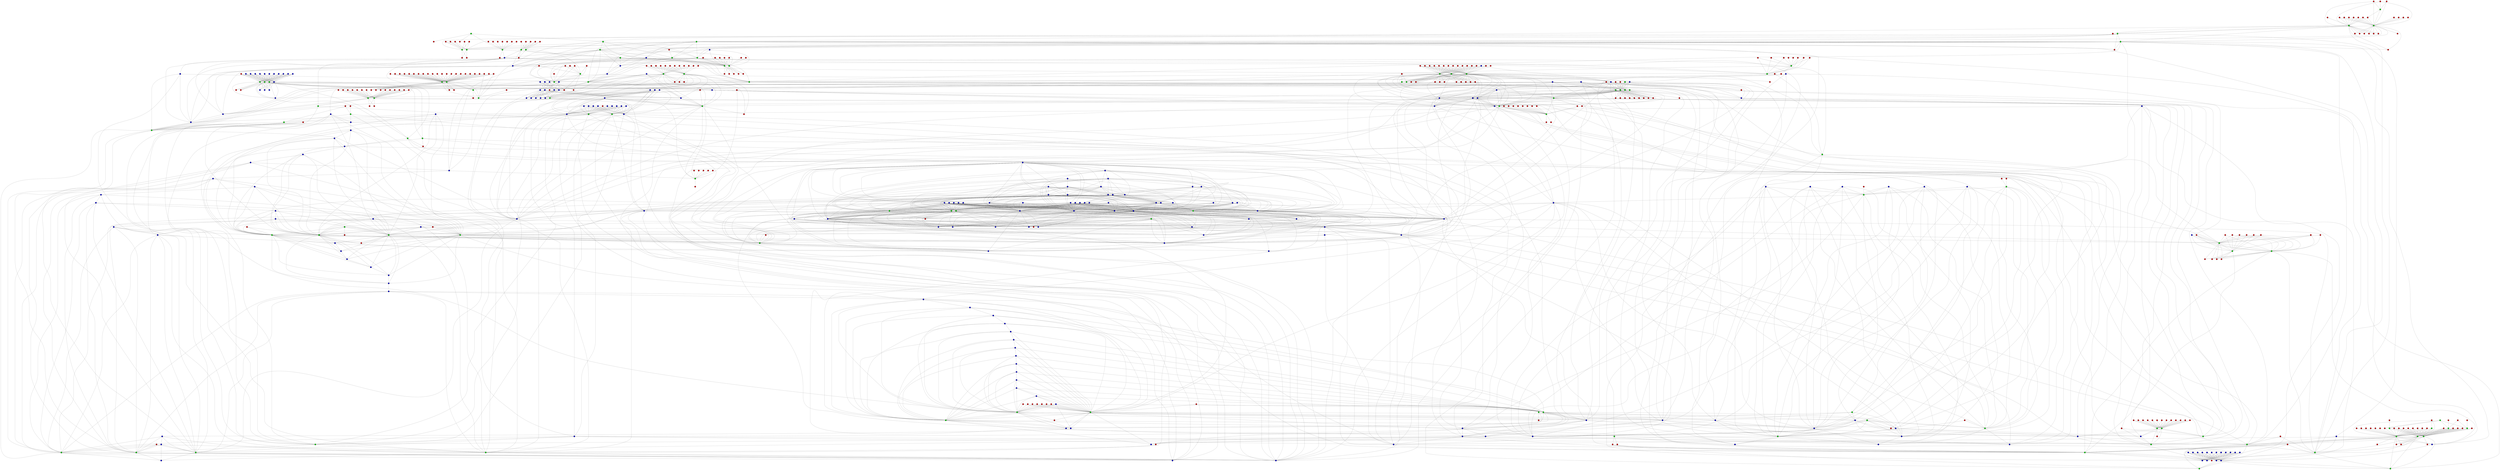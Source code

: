 graph G {
0[shape="circle",width=0.1,label="",style=filled,fillcolor="red"];
1[shape="circle",width=0.1,label="",style=filled,fillcolor="green"];
2[shape="circle",width=0.1,label="",style=filled,fillcolor="green"];
3[shape="circle",width=0.1,label="",style=filled,fillcolor="green"];
4[shape="circle",width=0.1,label="",style=filled,fillcolor="red"];
5[shape="circle",width=0.1,label="",style=filled,fillcolor="red"];
6[shape="circle",width=0.1,label="",style=filled,fillcolor="red"];
7[shape="circle",width=0.1,label="",style=filled,fillcolor="green"];
8[shape="circle",width=0.1,label="",style=filled,fillcolor="green"];
9[shape="circle",width=0.1,label="",style=filled,fillcolor="red"];
10[shape="circle",width=0.1,label="",style=filled,fillcolor="red"];
11[shape="circle",width=0.1,label="",style=filled,fillcolor="red"];
12[shape="circle",width=0.1,label="",style=filled,fillcolor="green"];
13[shape="circle",width=0.1,label="",style=filled,fillcolor="green"];
14[shape="circle",width=0.1,label="",style=filled,fillcolor="green"];
15[shape="circle",width=0.1,label="",style=filled,fillcolor="red"];
16[shape="circle",width=0.1,label="",style=filled,fillcolor="red"];
17[shape="circle",width=0.1,label="",style=filled,fillcolor="blue"];
18[shape="circle",width=0.1,label="",style=filled,fillcolor="blue"];
19[shape="circle",width=0.1,label="",style=filled,fillcolor="blue"];
20[shape="circle",width=0.1,label="",style=filled,fillcolor="blue"];
21[shape="circle",width=0.1,label="",style=filled,fillcolor="blue"];
22[shape="circle",width=0.1,label="",style=filled,fillcolor="blue"];
23[shape="circle",width=0.1,label="",style=filled,fillcolor="blue"];
24[shape="circle",width=0.1,label="",style=filled,fillcolor="blue"];
25[shape="circle",width=0.1,label="",style=filled,fillcolor="blue"];
26[shape="circle",width=0.1,label="",style=filled,fillcolor="blue"];
27[shape="circle",width=0.1,label="",style=filled,fillcolor="blue"];
28[shape="circle",width=0.1,label="",style=filled,fillcolor="blue"];
29[shape="circle",width=0.1,label="",style=filled,fillcolor="blue"];
30[shape="circle",width=0.1,label="",style=filled,fillcolor="blue"];
31[shape="circle",width=0.1,label="",style=filled,fillcolor="blue"];
32[shape="circle",width=0.1,label="",style=filled,fillcolor="blue"];
33[shape="circle",width=0.1,label="",style=filled,fillcolor="blue"];
34[shape="circle",width=0.1,label="",style=filled,fillcolor="blue"];
35[shape="circle",width=0.1,label="",style=filled,fillcolor="blue"];
36[shape="circle",width=0.1,label="",style=filled,fillcolor="blue"];
37[shape="circle",width=0.1,label="",style=filled,fillcolor="green"];
38[shape="circle",width=0.1,label="",style=filled,fillcolor="blue"];
39[shape="circle",width=0.1,label="",style=filled,fillcolor="blue"];
40[shape="circle",width=0.1,label="",style=filled,fillcolor="blue"];
41[shape="circle",width=0.1,label="",style=filled,fillcolor="green"];
42[shape="circle",width=0.1,label="",style=filled,fillcolor="green"];
43[shape="circle",width=0.1,label="",style=filled,fillcolor="blue"];
44[shape="circle",width=0.1,label="",style=filled,fillcolor="red"];
45[shape="circle",width=0.1,label="",style=filled,fillcolor="red"];
46[shape="circle",width=0.1,label="",style=filled,fillcolor="red"];
47[shape="circle",width=0.1,label="",style=filled,fillcolor="green"];
48[shape="circle",width=0.1,label="",style=filled,fillcolor="green"];
49[shape="circle",width=0.1,label="",style=filled,fillcolor="red"];
50[shape="circle",width=0.1,label="",style=filled,fillcolor="red"];
51[shape="circle",width=0.1,label="",style=filled,fillcolor="blue"];
52[shape="circle",width=0.1,label="",style=filled,fillcolor="blue"];
53[shape="circle",width=0.1,label="",style=filled,fillcolor="green"];
54[shape="circle",width=0.1,label="",style=filled,fillcolor="green"];
55[shape="circle",width=0.1,label="",style=filled,fillcolor="red"];
56[shape="circle",width=0.1,label="",style=filled,fillcolor="green"];
57[shape="circle",width=0.1,label="",style=filled,fillcolor="green"];
58[shape="circle",width=0.1,label="",style=filled,fillcolor="red"];
59[shape="circle",width=0.1,label="",style=filled,fillcolor="green"];
60[shape="circle",width=0.1,label="",style=filled,fillcolor="green"];
61[shape="circle",width=0.1,label="",style=filled,fillcolor="green"];
62[shape="circle",width=0.1,label="",style=filled,fillcolor="green"];
63[shape="circle",width=0.1,label="",style=filled,fillcolor="green"];
64[shape="circle",width=0.1,label="",style=filled,fillcolor="green"];
65[shape="circle",width=0.1,label="",style=filled,fillcolor="green"];
66[shape="circle",width=0.1,label="",style=filled,fillcolor="blue"];
67[shape="circle",width=0.1,label="",style=filled,fillcolor="blue"];
68[shape="circle",width=0.1,label="",style=filled,fillcolor="blue"];
69[shape="circle",width=0.1,label="",style=filled,fillcolor="blue"];
70[shape="circle",width=0.1,label="",style=filled,fillcolor="blue"];
71[shape="circle",width=0.1,label="",style=filled,fillcolor="blue"];
72[shape="circle",width=0.1,label="",style=filled,fillcolor="blue"];
73[shape="circle",width=0.1,label="",style=filled,fillcolor="blue"];
74[shape="circle",width=0.1,label="",style=filled,fillcolor="blue"];
75[shape="circle",width=0.1,label="",style=filled,fillcolor="green"];
76[shape="circle",width=0.1,label="",style=filled,fillcolor="blue"];
77[shape="circle",width=0.1,label="",style=filled,fillcolor="blue"];
78[shape="circle",width=0.1,label="",style=filled,fillcolor="green"];
79[shape="circle",width=0.1,label="",style=filled,fillcolor="green"];
80[shape="circle",width=0.1,label="",style=filled,fillcolor="red"];
81[shape="circle",width=0.1,label="",style=filled,fillcolor="green"];
82[shape="circle",width=0.1,label="",style=filled,fillcolor="red"];
83[shape="circle",width=0.1,label="",style=filled,fillcolor="red"];
84[shape="circle",width=0.1,label="",style=filled,fillcolor="red"];
85[shape="circle",width=0.1,label="",style=filled,fillcolor="red"];
86[shape="circle",width=0.1,label="",style=filled,fillcolor="red"];
87[shape="circle",width=0.1,label="",style=filled,fillcolor="red"];
88[shape="circle",width=0.1,label="",style=filled,fillcolor="red"];
89[shape="circle",width=0.1,label="",style=filled,fillcolor="red"];
90[shape="circle",width=0.1,label="",style=filled,fillcolor="red"];
91[shape="circle",width=0.1,label="",style=filled,fillcolor="red"];
92[shape="circle",width=0.1,label="",style=filled,fillcolor="green"];
93[shape="circle",width=0.1,label="",style=filled,fillcolor="green"];
94[shape="circle",width=0.1,label="",style=filled,fillcolor="red"];
95[shape="circle",width=0.1,label="",style=filled,fillcolor="red"];
96[shape="circle",width=0.1,label="",style=filled,fillcolor="blue"];
97[shape="circle",width=0.1,label="",style=filled,fillcolor="red"];
98[shape="circle",width=0.1,label="",style=filled,fillcolor="red"];
99[shape="circle",width=0.1,label="",style=filled,fillcolor="red"];
100[shape="circle",width=0.1,label="",style=filled,fillcolor="red"];
101[shape="circle",width=0.1,label="",style=filled,fillcolor="red"];
102[shape="circle",width=0.1,label="",style=filled,fillcolor="green"];
103[shape="circle",width=0.1,label="",style=filled,fillcolor="green"];
104[shape="circle",width=0.1,label="",style=filled,fillcolor="green"];
105[shape="circle",width=0.1,label="",style=filled,fillcolor="red"];
106[shape="circle",width=0.1,label="",style=filled,fillcolor="red"];
107[shape="circle",width=0.1,label="",style=filled,fillcolor="red"];
108[shape="circle",width=0.1,label="",style=filled,fillcolor="red"];
109[shape="circle",width=0.1,label="",style=filled,fillcolor="red"];
110[shape="circle",width=0.1,label="",style=filled,fillcolor="red"];
111[shape="circle",width=0.1,label="",style=filled,fillcolor="red"];
112[shape="circle",width=0.1,label="",style=filled,fillcolor="red"];
113[shape="circle",width=0.1,label="",style=filled,fillcolor="red"];
114[shape="circle",width=0.1,label="",style=filled,fillcolor="red"];
115[shape="circle",width=0.1,label="",style=filled,fillcolor="green"];
116[shape="circle",width=0.1,label="",style=filled,fillcolor="blue"];
117[shape="circle",width=0.1,label="",style=filled,fillcolor="green"];
118[shape="circle",width=0.1,label="",style=filled,fillcolor="blue"];
119[shape="circle",width=0.1,label="",style=filled,fillcolor="blue"];
120[shape="circle",width=0.1,label="",style=filled,fillcolor="green"];
121[shape="circle",width=0.1,label="",style=filled,fillcolor="green"];
122[shape="circle",width=0.1,label="",style=filled,fillcolor="green"];
123[shape="circle",width=0.1,label="",style=filled,fillcolor="blue"];
124[shape="circle",width=0.1,label="",style=filled,fillcolor="red"];
125[shape="circle",width=0.1,label="",style=filled,fillcolor="green"];
126[shape="circle",width=0.1,label="",style=filled,fillcolor="red"];
127[shape="circle",width=0.1,label="",style=filled,fillcolor="red"];
128[shape="circle",width=0.1,label="",style=filled,fillcolor="green"];
129[shape="circle",width=0.1,label="",style=filled,fillcolor="red"];
130[shape="circle",width=0.1,label="",style=filled,fillcolor="red"];
131[shape="circle",width=0.1,label="",style=filled,fillcolor="blue"];
132[shape="circle",width=0.1,label="",style=filled,fillcolor="green"];
133[shape="circle",width=0.1,label="",style=filled,fillcolor="blue"];
134[shape="circle",width=0.1,label="",style=filled,fillcolor="red"];
135[shape="circle",width=0.1,label="",style=filled,fillcolor="green"];
136[shape="circle",width=0.1,label="",style=filled,fillcolor="blue"];
137[shape="circle",width=0.1,label="",style=filled,fillcolor="red"];
138[shape="circle",width=0.1,label="",style=filled,fillcolor="green"];
139[shape="circle",width=0.1,label="",style=filled,fillcolor="red"];
140[shape="circle",width=0.1,label="",style=filled,fillcolor="green"];
141[shape="circle",width=0.1,label="",style=filled,fillcolor="green"];
142[shape="circle",width=0.1,label="",style=filled,fillcolor="green"];
143[shape="circle",width=0.1,label="",style=filled,fillcolor="red"];
144[shape="circle",width=0.1,label="",style=filled,fillcolor="blue"];
145[shape="circle",width=0.1,label="",style=filled,fillcolor="blue"];
146[shape="circle",width=0.1,label="",style=filled,fillcolor="green"];
147[shape="circle",width=0.1,label="",style=filled,fillcolor="blue"];
148[shape="circle",width=0.1,label="",style=filled,fillcolor="green"];
149[shape="circle",width=0.1,label="",style=filled,fillcolor="red"];
150[shape="circle",width=0.1,label="",style=filled,fillcolor="red"];
151[shape="circle",width=0.1,label="",style=filled,fillcolor="blue"];
152[shape="circle",width=0.1,label="",style=filled,fillcolor="blue"];
153[shape="circle",width=0.1,label="",style=filled,fillcolor="green"];
154[shape="circle",width=0.1,label="",style=filled,fillcolor="green"];
155[shape="circle",width=0.1,label="",style=filled,fillcolor="blue"];
156[shape="circle",width=0.1,label="",style=filled,fillcolor="green"];
157[shape="circle",width=0.1,label="",style=filled,fillcolor="blue"];
158[shape="circle",width=0.1,label="",style=filled,fillcolor="blue"];
159[shape="circle",width=0.1,label="",style=filled,fillcolor="blue"];
160[shape="circle",width=0.1,label="",style=filled,fillcolor="green"];
161[shape="circle",width=0.1,label="",style=filled,fillcolor="blue"];
162[shape="circle",width=0.1,label="",style=filled,fillcolor="blue"];
163[shape="circle",width=0.1,label="",style=filled,fillcolor="blue"];
164[shape="circle",width=0.1,label="",style=filled,fillcolor="blue"];
165[shape="circle",width=0.1,label="",style=filled,fillcolor="blue"];
166[shape="circle",width=0.1,label="",style=filled,fillcolor="red"];
167[shape="circle",width=0.1,label="",style=filled,fillcolor="blue"];
168[shape="circle",width=0.1,label="",style=filled,fillcolor="red"];
169[shape="circle",width=0.1,label="",style=filled,fillcolor="blue"];
170[shape="circle",width=0.1,label="",style=filled,fillcolor="blue"];
171[shape="circle",width=0.1,label="",style=filled,fillcolor="green"];
172[shape="circle",width=0.1,label="",style=filled,fillcolor="green"];
173[shape="circle",width=0.1,label="",style=filled,fillcolor="red"];
174[shape="circle",width=0.1,label="",style=filled,fillcolor="blue"];
175[shape="circle",width=0.1,label="",style=filled,fillcolor="blue"];
176[shape="circle",width=0.1,label="",style=filled,fillcolor="blue"];
177[shape="circle",width=0.1,label="",style=filled,fillcolor="blue"];
178[shape="circle",width=0.1,label="",style=filled,fillcolor="red"];
179[shape="circle",width=0.1,label="",style=filled,fillcolor="blue"];
180[shape="circle",width=0.1,label="",style=filled,fillcolor="green"];
181[shape="circle",width=0.1,label="",style=filled,fillcolor="blue"];
182[shape="circle",width=0.1,label="",style=filled,fillcolor="green"];
183[shape="circle",width=0.1,label="",style=filled,fillcolor="blue"];
184[shape="circle",width=0.1,label="",style=filled,fillcolor="red"];
185[shape="circle",width=0.1,label="",style=filled,fillcolor="blue"];
186[shape="circle",width=0.1,label="",style=filled,fillcolor="blue"];
187[shape="circle",width=0.1,label="",style=filled,fillcolor="green"];
188[shape="circle",width=0.1,label="",style=filled,fillcolor="blue"];
189[shape="circle",width=0.1,label="",style=filled,fillcolor="green"];
190[shape="circle",width=0.1,label="",style=filled,fillcolor="green"];
191[shape="circle",width=0.1,label="",style=filled,fillcolor="blue"];
192[shape="circle",width=0.1,label="",style=filled,fillcolor="red"];
193[shape="circle",width=0.1,label="",style=filled,fillcolor="green"];
194[shape="circle",width=0.1,label="",style=filled,fillcolor="blue"];
195[shape="circle",width=0.1,label="",style=filled,fillcolor="blue"];
196[shape="circle",width=0.1,label="",style=filled,fillcolor="green"];
197[shape="circle",width=0.1,label="",style=filled,fillcolor="green"];
198[shape="circle",width=0.1,label="",style=filled,fillcolor="blue"];
199[shape="circle",width=0.1,label="",style=filled,fillcolor="green"];
200[shape="circle",width=0.1,label="",style=filled,fillcolor="blue"];
201[shape="circle",width=0.1,label="",style=filled,fillcolor="blue"];
202[shape="circle",width=0.1,label="",style=filled,fillcolor="blue"];
203[shape="circle",width=0.1,label="",style=filled,fillcolor="green"];
204[shape="circle",width=0.1,label="",style=filled,fillcolor="green"];
205[shape="circle",width=0.1,label="",style=filled,fillcolor="red"];
206[shape="circle",width=0.1,label="",style=filled,fillcolor="red"];
207[shape="circle",width=0.1,label="",style=filled,fillcolor="red"];
208[shape="circle",width=0.1,label="",style=filled,fillcolor="blue"];
209[shape="circle",width=0.1,label="",style=filled,fillcolor="blue"];
210[shape="circle",width=0.1,label="",style=filled,fillcolor="red"];
211[shape="circle",width=0.1,label="",style=filled,fillcolor="red"];
212[shape="circle",width=0.1,label="",style=filled,fillcolor="red"];
213[shape="circle",width=0.1,label="",style=filled,fillcolor="red"];
214[shape="circle",width=0.1,label="",style=filled,fillcolor="red"];
215[shape="circle",width=0.1,label="",style=filled,fillcolor="red"];
216[shape="circle",width=0.1,label="",style=filled,fillcolor="red"];
217[shape="circle",width=0.1,label="",style=filled,fillcolor="red"];
218[shape="circle",width=0.1,label="",style=filled,fillcolor="red"];
219[shape="circle",width=0.1,label="",style=filled,fillcolor="red"];
220[shape="circle",width=0.1,label="",style=filled,fillcolor="red"];
221[shape="circle",width=0.1,label="",style=filled,fillcolor="red"];
222[shape="circle",width=0.1,label="",style=filled,fillcolor="red"];
223[shape="circle",width=0.1,label="",style=filled,fillcolor="red"];
224[shape="circle",width=0.1,label="",style=filled,fillcolor="green"];
225[shape="circle",width=0.1,label="",style=filled,fillcolor="red"];
226[shape="circle",width=0.1,label="",style=filled,fillcolor="green"];
227[shape="circle",width=0.1,label="",style=filled,fillcolor="green"];
228[shape="circle",width=0.1,label="",style=filled,fillcolor="green"];
229[shape="circle",width=0.1,label="",style=filled,fillcolor="red"];
230[shape="circle",width=0.1,label="",style=filled,fillcolor="green"];
231[shape="circle",width=0.1,label="",style=filled,fillcolor="red"];
232[shape="circle",width=0.1,label="",style=filled,fillcolor="blue"];
233[shape="circle",width=0.1,label="",style=filled,fillcolor="blue"];
234[shape="circle",width=0.1,label="",style=filled,fillcolor="blue"];
235[shape="circle",width=0.1,label="",style=filled,fillcolor="red"];
236[shape="circle",width=0.1,label="",style=filled,fillcolor="red"];
237[shape="circle",width=0.1,label="",style=filled,fillcolor="red"];
238[shape="circle",width=0.1,label="",style=filled,fillcolor="red"];
239[shape="circle",width=0.1,label="",style=filled,fillcolor="red"];
240[shape="circle",width=0.1,label="",style=filled,fillcolor="red"];
241[shape="circle",width=0.1,label="",style=filled,fillcolor="red"];
242[shape="circle",width=0.1,label="",style=filled,fillcolor="red"];
243[shape="circle",width=0.1,label="",style=filled,fillcolor="blue"];
244[shape="circle",width=0.1,label="",style=filled,fillcolor="blue"];
245[shape="circle",width=0.1,label="",style=filled,fillcolor="blue"];
246[shape="circle",width=0.1,label="",style=filled,fillcolor="red"];
247[shape="circle",width=0.1,label="",style=filled,fillcolor="blue"];
248[shape="circle",width=0.1,label="",style=filled,fillcolor="blue"];
249[shape="circle",width=0.1,label="",style=filled,fillcolor="blue"];
250[shape="circle",width=0.1,label="",style=filled,fillcolor="blue"];
251[shape="circle",width=0.1,label="",style=filled,fillcolor="blue"];
252[shape="circle",width=0.1,label="",style=filled,fillcolor="blue"];
253[shape="circle",width=0.1,label="",style=filled,fillcolor="red"];
254[shape="circle",width=0.1,label="",style=filled,fillcolor="red"];
255[shape="circle",width=0.1,label="",style=filled,fillcolor="red"];
256[shape="circle",width=0.1,label="",style=filled,fillcolor="red"];
257[shape="circle",width=0.1,label="",style=filled,fillcolor="red"];
258[shape="circle",width=0.1,label="",style=filled,fillcolor="red"];
259[shape="circle",width=0.1,label="",style=filled,fillcolor="red"];
260[shape="circle",width=0.1,label="",style=filled,fillcolor="red"];
261[shape="circle",width=0.1,label="",style=filled,fillcolor="red"];
262[shape="circle",width=0.1,label="",style=filled,fillcolor="red"];
263[shape="circle",width=0.1,label="",style=filled,fillcolor="blue"];
264[shape="circle",width=0.1,label="",style=filled,fillcolor="blue"];
265[shape="circle",width=0.1,label="",style=filled,fillcolor="green"];
266[shape="circle",width=0.1,label="",style=filled,fillcolor="red"];
267[shape="circle",width=0.1,label="",style=filled,fillcolor="red"];
268[shape="circle",width=0.1,label="",style=filled,fillcolor="blue"];
269[shape="circle",width=0.1,label="",style=filled,fillcolor="blue"];
270[shape="circle",width=0.1,label="",style=filled,fillcolor="blue"];
271[shape="circle",width=0.1,label="",style=filled,fillcolor="green"];
272[shape="circle",width=0.1,label="",style=filled,fillcolor="blue"];
273[shape="circle",width=0.1,label="",style=filled,fillcolor="green"];
274[shape="circle",width=0.1,label="",style=filled,fillcolor="red"];
275[shape="circle",width=0.1,label="",style=filled,fillcolor="red"];
276[shape="circle",width=0.1,label="",style=filled,fillcolor="red"];
277[shape="circle",width=0.1,label="",style=filled,fillcolor="green"];
278[shape="circle",width=0.1,label="",style=filled,fillcolor="green"];
279[shape="circle",width=0.1,label="",style=filled,fillcolor="green"];
280[shape="circle",width=0.1,label="",style=filled,fillcolor="red"];
281[shape="circle",width=0.1,label="",style=filled,fillcolor="blue"];
282[shape="circle",width=0.1,label="",style=filled,fillcolor="green"];
283[shape="circle",width=0.1,label="",style=filled,fillcolor="red"];
284[shape="circle",width=0.1,label="",style=filled,fillcolor="red"];
285[shape="circle",width=0.1,label="",style=filled,fillcolor="green"];
286[shape="circle",width=0.1,label="",style=filled,fillcolor="red"];
287[shape="circle",width=0.1,label="",style=filled,fillcolor="red"];
288[shape="circle",width=0.1,label="",style=filled,fillcolor="green"];
289[shape="circle",width=0.1,label="",style=filled,fillcolor="green"];
290[shape="circle",width=0.1,label="",style=filled,fillcolor="red"];
291[shape="circle",width=0.1,label="",style=filled,fillcolor="blue"];
292[shape="circle",width=0.1,label="",style=filled,fillcolor="green"];
293[shape="circle",width=0.1,label="",style=filled,fillcolor="green"];
294[shape="circle",width=0.1,label="",style=filled,fillcolor="blue"];
295[shape="circle",width=0.1,label="",style=filled,fillcolor="red"];
296[shape="circle",width=0.1,label="",style=filled,fillcolor="red"];
297[shape="circle",width=0.1,label="",style=filled,fillcolor="red"];
298[shape="circle",width=0.1,label="",style=filled,fillcolor="red"];
299[shape="circle",width=0.1,label="",style=filled,fillcolor="red"];
300[shape="circle",width=0.1,label="",style=filled,fillcolor="red"];
301[shape="circle",width=0.1,label="",style=filled,fillcolor="red"];
302[shape="circle",width=0.1,label="",style=filled,fillcolor="red"];
303[shape="circle",width=0.1,label="",style=filled,fillcolor="red"];
304[shape="circle",width=0.1,label="",style=filled,fillcolor="red"];
305[shape="circle",width=0.1,label="",style=filled,fillcolor="red"];
306[shape="circle",width=0.1,label="",style=filled,fillcolor="blue"];
307[shape="circle",width=0.1,label="",style=filled,fillcolor="red"];
308[shape="circle",width=0.1,label="",style=filled,fillcolor="blue"];
309[shape="circle",width=0.1,label="",style=filled,fillcolor="green"];
310[shape="circle",width=0.1,label="",style=filled,fillcolor="blue"];
311[shape="circle",width=0.1,label="",style=filled,fillcolor="red"];
312[shape="circle",width=0.1,label="",style=filled,fillcolor="blue"];
313[shape="circle",width=0.1,label="",style=filled,fillcolor="green"];
314[shape="circle",width=0.1,label="",style=filled,fillcolor="blue"];
315[shape="circle",width=0.1,label="",style=filled,fillcolor="red"];
316[shape="circle",width=0.1,label="",style=filled,fillcolor="red"];
317[shape="circle",width=0.1,label="",style=filled,fillcolor="red"];
318[shape="circle",width=0.1,label="",style=filled,fillcolor="red"];
319[shape="circle",width=0.1,label="",style=filled,fillcolor="red"];
320[shape="circle",width=0.1,label="",style=filled,fillcolor="red"];
321[shape="circle",width=0.1,label="",style=filled,fillcolor="red"];
322[shape="circle",width=0.1,label="",style=filled,fillcolor="red"];
323[shape="circle",width=0.1,label="",style=filled,fillcolor="red"];
324[shape="circle",width=0.1,label="",style=filled,fillcolor="red"];
325[shape="circle",width=0.1,label="",style=filled,fillcolor="red"];
326[shape="circle",width=0.1,label="",style=filled,fillcolor="red"];
327[shape="circle",width=0.1,label="",style=filled,fillcolor="red"];
328[shape="circle",width=0.1,label="",style=filled,fillcolor="red"];
329[shape="circle",width=0.1,label="",style=filled,fillcolor="red"];
330[shape="circle",width=0.1,label="",style=filled,fillcolor="red"];
331[shape="circle",width=0.1,label="",style=filled,fillcolor="red"];
332[shape="circle",width=0.1,label="",style=filled,fillcolor="red"];
333[shape="circle",width=0.1,label="",style=filled,fillcolor="red"];
334[shape="circle",width=0.1,label="",style=filled,fillcolor="red"];
335[shape="circle",width=0.1,label="",style=filled,fillcolor="red"];
336[shape="circle",width=0.1,label="",style=filled,fillcolor="red"];
337[shape="circle",width=0.1,label="",style=filled,fillcolor="green"];
338[shape="circle",width=0.1,label="",style=filled,fillcolor="blue"];
339[shape="circle",width=0.1,label="",style=filled,fillcolor="blue"];
340[shape="circle",width=0.1,label="",style=filled,fillcolor="red"];
341[shape="circle",width=0.1,label="",style=filled,fillcolor="red"];
342[shape="circle",width=0.1,label="",style=filled,fillcolor="red"];
343[shape="circle",width=0.1,label="",style=filled,fillcolor="red"];
344[shape="circle",width=0.1,label="",style=filled,fillcolor="green"];
345[shape="circle",width=0.1,label="",style=filled,fillcolor="red"];
346[shape="circle",width=0.1,label="",style=filled,fillcolor="red"];
347[shape="circle",width=0.1,label="",style=filled,fillcolor="green"];
348[shape="circle",width=0.1,label="",style=filled,fillcolor="red"];
349[shape="circle",width=0.1,label="",style=filled,fillcolor="blue"];
350[shape="circle",width=0.1,label="",style=filled,fillcolor="red"];
351[shape="circle",width=0.1,label="",style=filled,fillcolor="red"];
352[shape="circle",width=0.1,label="",style=filled,fillcolor="blue"];
353[shape="circle",width=0.1,label="",style=filled,fillcolor="blue"];
354[shape="circle",width=0.1,label="",style=filled,fillcolor="blue"];
355[shape="circle",width=0.1,label="",style=filled,fillcolor="blue"];
356[shape="circle",width=0.1,label="",style=filled,fillcolor="blue"];
357[shape="circle",width=0.1,label="",style=filled,fillcolor="red"];
358[shape="circle",width=0.1,label="",style=filled,fillcolor="red"];
359[shape="circle",width=0.1,label="",style=filled,fillcolor="red"];
360[shape="circle",width=0.1,label="",style=filled,fillcolor="red"];
361[shape="circle",width=0.1,label="",style=filled,fillcolor="green"];
362[shape="circle",width=0.1,label="",style=filled,fillcolor="red"];
363[shape="circle",width=0.1,label="",style=filled,fillcolor="red"];
364[shape="circle",width=0.1,label="",style=filled,fillcolor="red"];
365[shape="circle",width=0.1,label="",style=filled,fillcolor="red"];
366[shape="circle",width=0.1,label="",style=filled,fillcolor="red"];
367[shape="circle",width=0.1,label="",style=filled,fillcolor="red"];
368[shape="circle",width=0.1,label="",style=filled,fillcolor="blue"];
369[shape="circle",width=0.1,label="",style=filled,fillcolor="blue"];
370[shape="circle",width=0.1,label="",style=filled,fillcolor="red"];
371[shape="circle",width=0.1,label="",style=filled,fillcolor="red"];
372[shape="circle",width=0.1,label="",style=filled,fillcolor="red"];
373[shape="circle",width=0.1,label="",style=filled,fillcolor="red"];
374[shape="circle",width=0.1,label="",style=filled,fillcolor="green"];
375[shape="circle",width=0.1,label="",style=filled,fillcolor="red"];
376[shape="circle",width=0.1,label="",style=filled,fillcolor="green"];
377[shape="circle",width=0.1,label="",style=filled,fillcolor="blue"];
378[shape="circle",width=0.1,label="",style=filled,fillcolor="green"];
379[shape="circle",width=0.1,label="",style=filled,fillcolor="red"];
380[shape="circle",width=0.1,label="",style=filled,fillcolor="blue"];
381[shape="circle",width=0.1,label="",style=filled,fillcolor="blue"];
382[shape="circle",width=0.1,label="",style=filled,fillcolor="blue"];
383[shape="circle",width=0.1,label="",style=filled,fillcolor="blue"];
384[shape="circle",width=0.1,label="",style=filled,fillcolor="red"];
385[shape="circle",width=0.1,label="",style=filled,fillcolor="red"];
386[shape="circle",width=0.1,label="",style=filled,fillcolor="red"];
387[shape="circle",width=0.1,label="",style=filled,fillcolor="blue"];
388[shape="circle",width=0.1,label="",style=filled,fillcolor="red"];
389[shape="circle",width=0.1,label="",style=filled,fillcolor="red"];
390[shape="circle",width=0.1,label="",style=filled,fillcolor="red"];
391[shape="circle",width=0.1,label="",style=filled,fillcolor="red"];
392[shape="circle",width=0.1,label="",style=filled,fillcolor="red"];
393[shape="circle",width=0.1,label="",style=filled,fillcolor="red"];
394[shape="circle",width=0.1,label="",style=filled,fillcolor="blue"];
395[shape="circle",width=0.1,label="",style=filled,fillcolor="blue"];
396[shape="circle",width=0.1,label="",style=filled,fillcolor="red"];
397[shape="circle",width=0.1,label="",style=filled,fillcolor="red"];
398[shape="circle",width=0.1,label="",style=filled,fillcolor="red"];
399[shape="circle",width=0.1,label="",style=filled,fillcolor="blue"];
400[shape="circle",width=0.1,label="",style=filled,fillcolor="blue"];
401[shape="circle",width=0.1,label="",style=filled,fillcolor="red"];
402[shape="circle",width=0.1,label="",style=filled,fillcolor="green"];
403[shape="circle",width=0.1,label="",style=filled,fillcolor="red"];
404[shape="circle",width=0.1,label="",style=filled,fillcolor="red"];
405[shape="circle",width=0.1,label="",style=filled,fillcolor="red"];
406[shape="circle",width=0.1,label="",style=filled,fillcolor="red"];
407[shape="circle",width=0.1,label="",style=filled,fillcolor="blue"];
408[shape="circle",width=0.1,label="",style=filled,fillcolor="blue"];
409[shape="circle",width=0.1,label="",style=filled,fillcolor="red"];
410[shape="circle",width=0.1,label="",style=filled,fillcolor="green"];
411[shape="circle",width=0.1,label="",style=filled,fillcolor="blue"];
412[shape="circle",width=0.1,label="",style=filled,fillcolor="blue"];
413[shape="circle",width=0.1,label="",style=filled,fillcolor="blue"];
414[shape="circle",width=0.1,label="",style=filled,fillcolor="red"];
415[shape="circle",width=0.1,label="",style=filled,fillcolor="blue"];
416[shape="circle",width=0.1,label="",style=filled,fillcolor="green"];
417[shape="circle",width=0.1,label="",style=filled,fillcolor="green"];
418[shape="circle",width=0.1,label="",style=filled,fillcolor="red"];
419[shape="circle",width=0.1,label="",style=filled,fillcolor="red"];
420[shape="circle",width=0.1,label="",style=filled,fillcolor="red"];
421[shape="circle",width=0.1,label="",style=filled,fillcolor="red"];
422[shape="circle",width=0.1,label="",style=filled,fillcolor="green"];
423[shape="circle",width=0.1,label="",style=filled,fillcolor="green"];
424[shape="circle",width=0.1,label="",style=filled,fillcolor="red"];
425[shape="circle",width=0.1,label="",style=filled,fillcolor="red"];
426[shape="circle",width=0.1,label="",style=filled,fillcolor="red"];
427[shape="circle",width=0.1,label="",style=filled,fillcolor="blue"];
428[shape="circle",width=0.1,label="",style=filled,fillcolor="blue"];
429[shape="circle",width=0.1,label="",style=filled,fillcolor="blue"];
430[shape="circle",width=0.1,label="",style=filled,fillcolor="blue"];
431[shape="circle",width=0.1,label="",style=filled,fillcolor="blue"];
432[shape="circle",width=0.1,label="",style=filled,fillcolor="blue"];
433[shape="circle",width=0.1,label="",style=filled,fillcolor="blue"];
434[shape="circle",width=0.1,label="",style=filled,fillcolor="blue"];
435[shape="circle",width=0.1,label="",style=filled,fillcolor="blue"];
436[shape="circle",width=0.1,label="",style=filled,fillcolor="blue"];
437[shape="circle",width=0.1,label="",style=filled,fillcolor="blue"];
438[shape="circle",width=0.1,label="",style=filled,fillcolor="blue"];
439[shape="circle",width=0.1,label="",style=filled,fillcolor="blue"];
440[shape="circle",width=0.1,label="",style=filled,fillcolor="blue"];
441[shape="circle",width=0.1,label="",style=filled,fillcolor="blue"];
442[shape="circle",width=0.1,label="",style=filled,fillcolor="blue"];
443[shape="circle",width=0.1,label="",style=filled,fillcolor="blue"];
444[shape="circle",width=0.1,label="",style=filled,fillcolor="blue"];
445[shape="circle",width=0.1,label="",style=filled,fillcolor="blue"];
446[shape="circle",width=0.1,label="",style=filled,fillcolor="blue"];
447[shape="circle",width=0.1,label="",style=filled,fillcolor="red"];
448[shape="circle",width=0.1,label="",style=filled,fillcolor="green"];
449[shape="circle",width=0.1,label="",style=filled,fillcolor="blue"];
450[shape="circle",width=0.1,label="",style=filled,fillcolor="blue"];
451[shape="circle",width=0.1,label="",style=filled,fillcolor="blue"];
452[shape="circle",width=0.1,label="",style=filled,fillcolor="red"];
453[shape="circle",width=0.1,label="",style=filled,fillcolor="red"];
454[shape="circle",width=0.1,label="",style=filled,fillcolor="red"];
455[shape="circle",width=0.1,label="",style=filled,fillcolor="blue"];
456[shape="circle",width=0.1,label="",style=filled,fillcolor="blue"];
457[shape="circle",width=0.1,label="",style=filled,fillcolor="blue"];
458[shape="circle",width=0.1,label="",style=filled,fillcolor="blue"];
459[shape="circle",width=0.1,label="",style=filled,fillcolor="blue"];
460[shape="circle",width=0.1,label="",style=filled,fillcolor="blue"];
461[shape="circle",width=0.1,label="",style=filled,fillcolor="blue"];
462[shape="circle",width=0.1,label="",style=filled,fillcolor="blue"];
463[shape="circle",width=0.1,label="",style=filled,fillcolor="blue"];
464[shape="circle",width=0.1,label="",style=filled,fillcolor="red"];
465[shape="circle",width=0.1,label="",style=filled,fillcolor="blue"];
466[shape="circle",width=0.1,label="",style=filled,fillcolor="blue"];
467[shape="circle",width=0.1,label="",style=filled,fillcolor="red"];
468[shape="circle",width=0.1,label="",style=filled,fillcolor="red"];
469[shape="circle",width=0.1,label="",style=filled,fillcolor="red"];
470[shape="circle",width=0.1,label="",style=filled,fillcolor="blue"];
471[shape="circle",width=0.1,label="",style=filled,fillcolor="blue"];
472[shape="circle",width=0.1,label="",style=filled,fillcolor="blue"];
473[shape="circle",width=0.1,label="",style=filled,fillcolor="blue"];
474[shape="circle",width=0.1,label="",style=filled,fillcolor="red"];
475[shape="circle",width=0.1,label="",style=filled,fillcolor="blue"];
476[shape="circle",width=0.1,label="",style=filled,fillcolor="blue"];
477[shape="circle",width=0.1,label="",style=filled,fillcolor="green"];
478[shape="circle",width=0.1,label="",style=filled,fillcolor="blue"];
479[shape="circle",width=0.1,label="",style=filled,fillcolor="blue"];
480[shape="circle",width=0.1,label="",style=filled,fillcolor="red"];
481[shape="circle",width=0.1,label="",style=filled,fillcolor="red"];
482[shape="circle",width=0.1,label="",style=filled,fillcolor="blue"];
483[shape="circle",width=0.1,label="",style=filled,fillcolor="green"];
484[shape="circle",width=0.1,label="",style=filled,fillcolor="blue"];
485[shape="circle",width=0.1,label="",style=filled,fillcolor="blue"];
486[shape="circle",width=0.1,label="",style=filled,fillcolor="red"];
487[shape="circle",width=0.1,label="",style=filled,fillcolor="red"];
488[shape="circle",width=0.1,label="",style=filled,fillcolor="red"];
489[shape="circle",width=0.1,label="",style=filled,fillcolor="red"];
490[shape="circle",width=0.1,label="",style=filled,fillcolor="red"];
491[shape="circle",width=0.1,label="",style=filled,fillcolor="red"];
492[shape="circle",width=0.1,label="",style=filled,fillcolor="red"];
493[shape="circle",width=0.1,label="",style=filled,fillcolor="red"];
494[shape="circle",width=0.1,label="",style=filled,fillcolor="red"];
495[shape="circle",width=0.1,label="",style=filled,fillcolor="red"];
496[shape="circle",width=0.1,label="",style=filled,fillcolor="red"];
497[shape="circle",width=0.1,label="",style=filled,fillcolor="red"];
498[shape="circle",width=0.1,label="",style=filled,fillcolor="red"];
499[shape="circle",width=0.1,label="",style=filled,fillcolor="red"];
500[shape="circle",width=0.1,label="",style=filled,fillcolor="red"];
501[shape="circle",width=0.1,label="",style=filled,fillcolor="red"];
502[shape="circle",width=0.1,label="",style=filled,fillcolor="red"];
503[shape="circle",width=0.1,label="",style=filled,fillcolor="red"];
504[shape="circle",width=0.1,label="",style=filled,fillcolor="red"];
505[shape="circle",width=0.1,label="",style=filled,fillcolor="red"];
506[shape="circle",width=0.1,label="",style=filled,fillcolor="red"];
507[shape="circle",width=0.1,label="",style=filled,fillcolor="red"];
508[shape="circle",width=0.1,label="",style=filled,fillcolor="red"];
509[shape="circle",width=0.1,label="",style=filled,fillcolor="red"];
510[shape="circle",width=0.1,label="",style=filled,fillcolor="red"];
511[shape="circle",width=0.1,label="",style=filled,fillcolor="red"];
512[shape="circle",width=0.1,label="",style=filled,fillcolor="red"];
513[shape="circle",width=0.1,label="",style=filled,fillcolor="red"];
514[shape="circle",width=0.1,label="",style=filled,fillcolor="red"];
515[shape="circle",width=0.1,label="",style=filled,fillcolor="red"];
516[shape="circle",width=0.1,label="",style=filled,fillcolor="red"];
517[shape="circle",width=0.1,label="",style=filled,fillcolor="red"];
518[shape="circle",width=0.1,label="",style=filled,fillcolor="green"];
519[shape="circle",width=0.1,label="",style=filled,fillcolor="red"];
520[shape="circle",width=0.1,label="",style=filled,fillcolor="green"];
521[shape="circle",width=0.1,label="",style=filled,fillcolor="red"];
522[shape="circle",width=0.1,label="",style=filled,fillcolor="blue"];
523[shape="circle",width=0.1,label="",style=filled,fillcolor="blue"];
524[shape="circle",width=0.1,label="",style=filled,fillcolor="green"];
525[shape="circle",width=0.1,label="",style=filled,fillcolor="green"];
526[shape="circle",width=0.1,label="",style=filled,fillcolor="green"];
527[shape="circle",width=0.1,label="",style=filled,fillcolor="red"];
528[shape="circle",width=0.1,label="",style=filled,fillcolor="green"];
529[shape="circle",width=0.1,label="",style=filled,fillcolor="blue"];
530[shape="circle",width=0.1,label="",style=filled,fillcolor="blue"];
531[shape="circle",width=0.1,label="",style=filled,fillcolor="blue"];
532[shape="circle",width=0.1,label="",style=filled,fillcolor="red"];
533[shape="circle",width=0.1,label="",style=filled,fillcolor="red"];
534[shape="circle",width=0.1,label="",style=filled,fillcolor="red"];
535[shape="circle",width=0.1,label="",style=filled,fillcolor="green"];
536[shape="circle",width=0.1,label="",style=filled,fillcolor="red"];
537[shape="circle",width=0.1,label="",style=filled,fillcolor="blue"];
538[shape="circle",width=0.1,label="",style=filled,fillcolor="red"];
539[shape="circle",width=0.1,label="",style=filled,fillcolor="red"];
540[shape="circle",width=0.1,label="",style=filled,fillcolor="red"];
541[shape="circle",width=0.1,label="",style=filled,fillcolor="red"];
542[shape="circle",width=0.1,label="",style=filled,fillcolor="blue"];
543[shape="circle",width=0.1,label="",style=filled,fillcolor="blue"];
544[shape="circle",width=0.1,label="",style=filled,fillcolor="blue"];
545[shape="circle",width=0.1,label="",style=filled,fillcolor="blue"];
546[shape="circle",width=0.1,label="",style=filled,fillcolor="red"];
547[shape="circle",width=0.1,label="",style=filled,fillcolor="blue"];
548[shape="circle",width=0.1,label="",style=filled,fillcolor="red"];
549[shape="circle",width=0.1,label="",style=filled,fillcolor="blue"];
550[shape="circle",width=0.1,label="",style=filled,fillcolor="blue"];
551[shape="circle",width=0.1,label="",style=filled,fillcolor="blue"];
552[shape="circle",width=0.1,label="",style=filled,fillcolor="red"];
553[shape="circle",width=0.1,label="",style=filled,fillcolor="blue"];
554[shape="circle",width=0.1,label="",style=filled,fillcolor="blue"];
555[shape="circle",width=0.1,label="",style=filled,fillcolor="blue"];
556[shape="circle",width=0.1,label="",style=filled,fillcolor="red"];
557[shape="circle",width=0.1,label="",style=filled,fillcolor="blue"];
558[shape="circle",width=0.1,label="",style=filled,fillcolor="red"];
559[shape="circle",width=0.1,label="",style=filled,fillcolor="blue"];
560[shape="circle",width=0.1,label="",style=filled,fillcolor="blue"];
561[shape="circle",width=0.1,label="",style=filled,fillcolor="blue"];
562[shape="circle",width=0.1,label="",style=filled,fillcolor="red"];
563[shape="circle",width=0.1,label="",style=filled,fillcolor="red"];
564[shape="circle",width=0.1,label="",style=filled,fillcolor="red"];
565[shape="circle",width=0.1,label="",style=filled,fillcolor="green"];
566[shape="circle",width=0.1,label="",style=filled,fillcolor="red"];
567[shape="circle",width=0.1,label="",style=filled,fillcolor="blue"];
568[shape="circle",width=0.1,label="",style=filled,fillcolor="blue"];
569[shape="circle",width=0.1,label="",style=filled,fillcolor="blue"];
570[shape="circle",width=0.1,label="",style=filled,fillcolor="blue"];
571[shape="circle",width=0.1,label="",style=filled,fillcolor="blue"];
572[shape="circle",width=0.1,label="",style=filled,fillcolor="blue"];
573[shape="circle",width=0.1,label="",style=filled,fillcolor="blue"];
574[shape="circle",width=0.1,label="",style=filled,fillcolor="blue"];
575[shape="circle",width=0.1,label="",style=filled,fillcolor="blue"];
576[shape="circle",width=0.1,label="",style=filled,fillcolor="blue"];
577[shape="circle",width=0.1,label="",style=filled,fillcolor="red"];
578[shape="circle",width=0.1,label="",style=filled,fillcolor="blue"];
579[shape="circle",width=0.1,label="",style=filled,fillcolor="red"];
580[shape="circle",width=0.1,label="",style=filled,fillcolor="blue"];
581[shape="circle",width=0.1,label="",style=filled,fillcolor="blue"];
582[shape="circle",width=0.1,label="",style=filled,fillcolor="blue"];
583[shape="circle",width=0.1,label="",style=filled,fillcolor="blue"];
584[shape="circle",width=0.1,label="",style=filled,fillcolor="blue"];
585[shape="circle",width=0.1,label="",style=filled,fillcolor="red"];
586[shape="circle",width=0.1,label="",style=filled,fillcolor="blue"];
587[shape="circle",width=0.1,label="",style=filled,fillcolor="blue"];
588[shape="circle",width=0.1,label="",style=filled,fillcolor="red"];
589[shape="circle",width=0.1,label="",style=filled,fillcolor="red"];
590[shape="circle",width=0.1,label="",style=filled,fillcolor="red"];
591[shape="circle",width=0.1,label="",style=filled,fillcolor="red"];
592[shape="circle",width=0.1,label="",style=filled,fillcolor="red"];
593[shape="circle",width=0.1,label="",style=filled,fillcolor="red"];
594[shape="circle",width=0.1,label="",style=filled,fillcolor="red"];
595[shape="circle",width=0.1,label="",style=filled,fillcolor="red"];
596[shape="circle",width=0.1,label="",style=filled,fillcolor="red"];
597[shape="circle",width=0.1,label="",style=filled,fillcolor="red"];
598[shape="circle",width=0.1,label="",style=filled,fillcolor="red"];
599[shape="circle",width=0.1,label="",style=filled,fillcolor="red"];
600[shape="circle",width=0.1,label="",style=filled,fillcolor="red"];
601[shape="circle",width=0.1,label="",style=filled,fillcolor="red"];
602[shape="circle",width=0.1,label="",style=filled,fillcolor="blue"];
603[shape="circle",width=0.1,label="",style=filled,fillcolor="red"];
604[shape="circle",width=0.1,label="",style=filled,fillcolor="red"];
605[shape="circle",width=0.1,label="",style=filled,fillcolor="green"];
606[shape="circle",width=0.1,label="",style=filled,fillcolor="red"];
607[shape="circle",width=0.1,label="",style=filled,fillcolor="red"];
608[shape="circle",width=0.1,label="",style=filled,fillcolor="red"];
609[shape="circle",width=0.1,label="",style=filled,fillcolor="red"];
610[shape="circle",width=0.1,label="",style=filled,fillcolor="red"];
611[shape="circle",width=0.1,label="",style=filled,fillcolor="red"];
612[shape="circle",width=0.1,label="",style=filled,fillcolor="red"];
613[shape="circle",width=0.1,label="",style=filled,fillcolor="red"];
614[shape="circle",width=0.1,label="",style=filled,fillcolor="red"];
615[shape="circle",width=0.1,label="",style=filled,fillcolor="red"];
616[shape="circle",width=0.1,label="",style=filled,fillcolor="blue"];
617[shape="circle",width=0.1,label="",style=filled,fillcolor="red"];
618[shape="circle",width=0.1,label="",style=filled,fillcolor="blue"];
619[shape="circle",width=0.1,label="",style=filled,fillcolor="red"];
620[shape="circle",width=0.1,label="",style=filled,fillcolor="red"];
621[shape="circle",width=0.1,label="",style=filled,fillcolor="red"];
622[shape="circle",width=0.1,label="",style=filled,fillcolor="red"];
623[shape="circle",width=0.1,label="",style=filled,fillcolor="red"];
624[shape="circle",width=0.1,label="",style=filled,fillcolor="red"];
0--1[penwidth=0.2] ;
5--2[penwidth=0.2] ;
5--3[penwidth=0.2] ;
5--12[penwidth=0.2] ;
18--19[penwidth=0.2] ;
18--20[penwidth=0.2] ;
18--21[penwidth=0.2] ;
18--22[penwidth=0.2] ;
18--23[penwidth=0.2] ;
18--24[penwidth=0.2] ;
18--25[penwidth=0.2] ;
18--26[penwidth=0.2] ;
18--27[penwidth=0.2] ;
18--28[penwidth=0.2] ;
18--29[penwidth=0.2] ;
18--30[penwidth=0.2] ;
18--31[penwidth=0.2] ;
18--32[penwidth=0.2] ;
18--33[penwidth=0.2] ;
18--34[penwidth=0.2] ;
18--35[penwidth=0.2] ;
18--36[penwidth=0.2] ;
18--37[penwidth=0.2] ;
18--38[penwidth=0.2] ;
18--39[penwidth=0.2] ;
18--40[penwidth=0.2] ;
4--13[penwidth=0.2] ;
4--14[penwidth=0.2] ;
46--41[penwidth=0.2] ;
46--42[penwidth=0.2] ;
15--7[penwidth=0.2] ;
15--8[penwidth=0.2] ;
15--48[penwidth=0.2] ;
17--47[penwidth=0.2] ;
17--7[penwidth=0.2] ;
17--8[penwidth=0.2] ;
17--48[penwidth=0.2] ;
47--49[penwidth=0.2] ;
47--50[penwidth=0.2] ;
47--51[penwidth=0.2] ;
52--53[penwidth=0.2] ;
52--54[penwidth=0.2] ;
52--56[penwidth=0.2] ;
52--57[penwidth=0.2] ;
43--53[penwidth=0.2] ;
43--54[penwidth=0.2] ;
43--56[penwidth=0.2] ;
43--57[penwidth=0.2] ;
58--59[penwidth=0.2] ;
58--60[penwidth=0.2] ;
58--63[penwidth=0.2] ;
55--61[penwidth=0.2] ;
55--62[penwidth=0.2] ;
44--64[penwidth=0.2] ;
44--65[penwidth=0.2] ;
66--67[penwidth=0.2] ;
66--68[penwidth=0.2] ;
66--72[penwidth=0.2] ;
66--73[penwidth=0.2] ;
69--70[penwidth=0.2] ;
69--71[penwidth=0.2] ;
69--76[penwidth=0.2] ;
69--77[penwidth=0.2] ;
74--70[penwidth=0.2] ;
74--71[penwidth=0.2] ;
74--76[penwidth=0.2] ;
74--77[penwidth=0.2] ;
45--78[penwidth=0.2] ;
45--79[penwidth=0.2] ;
80--81[penwidth=0.2] ;
80--78[penwidth=0.2] ;
80--79[penwidth=0.2] ;
9--78[penwidth=0.2] ;
84--78[penwidth=0.2] ;
84--79[penwidth=0.2] ;
85--78[penwidth=0.2] ;
10--78[penwidth=0.2] ;
10--79[penwidth=0.2] ;
82--81[penwidth=0.2] ;
82--78[penwidth=0.2] ;
82--79[penwidth=0.2] ;
86--79[penwidth=0.2] ;
11--81[penwidth=0.2] ;
11--78[penwidth=0.2] ;
81--87[penwidth=0.2] ;
81--78[penwidth=0.2] ;
83--78[penwidth=0.2] ;
83--79[penwidth=0.2] ;
88--78[penwidth=0.2] ;
89--78[penwidth=0.2] ;
89--79[penwidth=0.2] ;
90--78[penwidth=0.2] ;
87--78[penwidth=0.2] ;
87--79[penwidth=0.2] ;
91--92[penwidth=0.2] ;
91--93[penwidth=0.2] ;
94--92[penwidth=0.2] ;
94--93[penwidth=0.2] ;
95--92[penwidth=0.2] ;
95--93[penwidth=0.2] ;
99--78[penwidth=0.2] ;
99--79[penwidth=0.2] ;
98--92[penwidth=0.2] ;
98--93[penwidth=0.2] ;
101--92[penwidth=0.2] ;
101--93[penwidth=0.2] ;
78--102[penwidth=0.2] ;
78--103[penwidth=0.2] ;
78--104[penwidth=0.2] ;
78--105[penwidth=0.2] ;
78--106[penwidth=0.2] ;
78--107[penwidth=0.2] ;
78--108[penwidth=0.2] ;
78--109[penwidth=0.2] ;
78--110[penwidth=0.2] ;
78--111[penwidth=0.2] ;
78--112[penwidth=0.2] ;
79--102[penwidth=0.2] ;
79--103[penwidth=0.2] ;
79--104[penwidth=0.2] ;
79--113[penwidth=0.2] ;
79--105[penwidth=0.2] ;
79--107[penwidth=0.2] ;
79--108[penwidth=0.2] ;
79--109[penwidth=0.2] ;
79--110[penwidth=0.2] ;
79--111[penwidth=0.2] ;
79--112[penwidth=0.2] ;
79--14[penwidth=0.2] ;
102--103[penwidth=0.2] ;
102--104[penwidth=0.2] ;
102--92[penwidth=0.2] ;
102--93[penwidth=0.2] ;
102--114[penwidth=0.2] ;
102--115[penwidth=0.2] ;
102--116[penwidth=0.2] ;
103--92[penwidth=0.2] ;
103--93[penwidth=0.2] ;
103--114[penwidth=0.2] ;
103--117[penwidth=0.2] ;
103--118[penwidth=0.2] ;
103--119[penwidth=0.2] ;
103--120[penwidth=0.2] ;
103--121[penwidth=0.2] ;
103--122[penwidth=0.2] ;
103--123[penwidth=0.2] ;
103--7[penwidth=0.2] ;
103--14[penwidth=0.2] ;
104--92[penwidth=0.2] ;
104--93[penwidth=0.2] ;
104--114[penwidth=0.2] ;
104--108[penwidth=0.2] ;
104--117[penwidth=0.2] ;
104--118[penwidth=0.2] ;
104--119[penwidth=0.2] ;
104--120[penwidth=0.2] ;
104--121[penwidth=0.2] ;
104--41[penwidth=0.2] ;
104--13[penwidth=0.2] ;
104--123[penwidth=0.2] ;
104--7[penwidth=0.2] ;
104--14[penwidth=0.2] ;
92--124[penwidth=0.2] ;
92--126[penwidth=0.2] ;
93--124[penwidth=0.2] ;
93--126[penwidth=0.2] ;
6--75[penwidth=0.2] ;
6--125[penwidth=0.2] ;
100--75[penwidth=0.2] ;
100--125[penwidth=0.2] ;
127--75[penwidth=0.2] ;
127--125[penwidth=0.2] ;
130--75[penwidth=0.2] ;
130--125[penwidth=0.2] ;
129--75[penwidth=0.2] ;
129--125[penwidth=0.2] ;
75--132[penwidth=0.2] ;
75--133[penwidth=0.2] ;
75--136[penwidth=0.2] ;
75--137[penwidth=0.2] ;
125--128[penwidth=0.2] ;
125--137[penwidth=0.2] ;
131--53[penwidth=0.2] ;
131--54[penwidth=0.2] ;
131--56[penwidth=0.2] ;
131--57[penwidth=0.2] ;
139--138[penwidth=0.2] ;
143--138[penwidth=0.2] ;
143--140[penwidth=0.2] ;
134--141[penwidth=0.2] ;
134--142[penwidth=0.2] ;
134--146[penwidth=0.2] ;
138--140[penwidth=0.2] ;
138--147[penwidth=0.2] ;
138--144[penwidth=0.2] ;
138--145[penwidth=0.2] ;
140--135[penwidth=0.2] ;
140--148[penwidth=0.2] ;
152--53[penwidth=0.2] ;
152--54[penwidth=0.2] ;
152--56[penwidth=0.2] ;
152--57[penwidth=0.2] ;
151--53[penwidth=0.2] ;
151--54[penwidth=0.2] ;
151--56[penwidth=0.2] ;
151--57[penwidth=0.2] ;
150--156[penwidth=0.2] ;
155--70[penwidth=0.2] ;
155--71[penwidth=0.2] ;
155--76[penwidth=0.2] ;
155--77[penwidth=0.2] ;
157--160[penwidth=0.2] ;
157--153[penwidth=0.2] ;
157--154[penwidth=0.2] ;
157--161[penwidth=0.2] ;
162--160[penwidth=0.2] ;
162--153[penwidth=0.2] ;
162--154[penwidth=0.2] ;
162--161[penwidth=0.2] ;
158--160[penwidth=0.2] ;
158--153[penwidth=0.2] ;
158--154[penwidth=0.2] ;
158--161[penwidth=0.2] ;
159--160[penwidth=0.2] ;
159--153[penwidth=0.2] ;
159--154[penwidth=0.2] ;
159--161[penwidth=0.2] ;
163--160[penwidth=0.2] ;
163--153[penwidth=0.2] ;
163--154[penwidth=0.2] ;
163--161[penwidth=0.2] ;
164--160[penwidth=0.2] ;
164--153[penwidth=0.2] ;
164--154[penwidth=0.2] ;
164--161[penwidth=0.2] ;
165--160[penwidth=0.2] ;
165--153[penwidth=0.2] ;
165--154[penwidth=0.2] ;
165--161[penwidth=0.2] ;
166--160[penwidth=0.2] ;
166--153[penwidth=0.2] ;
166--154[penwidth=0.2] ;
167--160[penwidth=0.2] ;
167--153[penwidth=0.2] ;
167--154[penwidth=0.2] ;
167--161[penwidth=0.2] ;
97--156[penwidth=0.2] ;
96--160[penwidth=0.2] ;
96--153[penwidth=0.2] ;
96--154[penwidth=0.2] ;
96--161[penwidth=0.2] ;
170--160[penwidth=0.2] ;
170--153[penwidth=0.2] ;
170--154[penwidth=0.2] ;
170--161[penwidth=0.2] ;
169--160[penwidth=0.2] ;
169--153[penwidth=0.2] ;
169--154[penwidth=0.2] ;
169--161[penwidth=0.2] ;
160--171[penwidth=0.2] ;
160--173[penwidth=0.2] ;
160--174[penwidth=0.2] ;
160--175[penwidth=0.2] ;
160--176[penwidth=0.2] ;
160--177[penwidth=0.2] ;
160--178[penwidth=0.2] ;
153--172[penwidth=0.2] ;
153--180[penwidth=0.2] ;
153--173[penwidth=0.2] ;
153--181[penwidth=0.2] ;
153--182[penwidth=0.2] ;
153--174[penwidth=0.2] ;
153--175[penwidth=0.2] ;
153--176[penwidth=0.2] ;
153--177[penwidth=0.2] ;
153--178[penwidth=0.2] ;
154--172[penwidth=0.2] ;
154--180[penwidth=0.2] ;
154--171[penwidth=0.2] ;
154--173[penwidth=0.2] ;
154--181[penwidth=0.2] ;
154--174[penwidth=0.2] ;
154--175[penwidth=0.2] ;
154--176[penwidth=0.2] ;
154--177[penwidth=0.2] ;
161--180[penwidth=0.2] ;
161--171[penwidth=0.2] ;
161--181[penwidth=0.2] ;
161--174[penwidth=0.2] ;
161--175[penwidth=0.2] ;
161--176[penwidth=0.2] ;
161--177[penwidth=0.2] ;
172--149[penwidth=0.2] ;
172--35[penwidth=0.2] ;
172--179[penwidth=0.2] ;
172--183[penwidth=0.2] ;
180--149[penwidth=0.2] ;
180--35[penwidth=0.2] ;
180--179[penwidth=0.2] ;
180--183[penwidth=0.2] ;
171--184[penwidth=0.2] ;
171--188[penwidth=0.2] ;
181--189[penwidth=0.2] ;
181--185[penwidth=0.2] ;
181--182[penwidth=0.2] ;
181--186[penwidth=0.2] ;
181--174[penwidth=0.2] ;
19--187[penwidth=0.2] ;
19--190[penwidth=0.2] ;
19--191[penwidth=0.2] ;
19--194[penwidth=0.2] ;
19--195[penwidth=0.2] ;
19--196[penwidth=0.2] ;
19--197[penwidth=0.2] ;
19--198[penwidth=0.2] ;
19--199[penwidth=0.2] ;
19--200[penwidth=0.2] ;
19--201[penwidth=0.2] ;
202--53[penwidth=0.2] ;
202--54[penwidth=0.2] ;
202--56[penwidth=0.2] ;
202--57[penwidth=0.2] ;
192--193[penwidth=0.2] ;
192--203[penwidth=0.2] ;
192--204[penwidth=0.2] ;
205--193[penwidth=0.2] ;
205--203[penwidth=0.2] ;
205--204[penwidth=0.2] ;
206--2[penwidth=0.2] ;
206--3[penwidth=0.2] ;
206--12[penwidth=0.2] ;
207--2[penwidth=0.2] ;
207--3[penwidth=0.2] ;
207--182[penwidth=0.2] ;
208--193[penwidth=0.2] ;
208--203[penwidth=0.2] ;
208--204[penwidth=0.2] ;
208--209[penwidth=0.2] ;
210--193[penwidth=0.2] ;
210--203[penwidth=0.2] ;
210--204[penwidth=0.2] ;
211--193[penwidth=0.2] ;
211--203[penwidth=0.2] ;
211--204[penwidth=0.2] ;
212--193[penwidth=0.2] ;
212--203[penwidth=0.2] ;
212--204[penwidth=0.2] ;
215--193[penwidth=0.2] ;
215--203[penwidth=0.2] ;
215--204[penwidth=0.2] ;
216--193[penwidth=0.2] ;
216--203[penwidth=0.2] ;
216--204[penwidth=0.2] ;
213--193[penwidth=0.2] ;
213--203[penwidth=0.2] ;
217--193[penwidth=0.2] ;
217--203[penwidth=0.2] ;
217--204[penwidth=0.2] ;
214--193[penwidth=0.2] ;
214--203[penwidth=0.2] ;
214--204[penwidth=0.2] ;
219--193[penwidth=0.2] ;
219--203[penwidth=0.2] ;
219--204[penwidth=0.2] ;
218--193[penwidth=0.2] ;
218--203[penwidth=0.2] ;
218--204[penwidth=0.2] ;
221--193[penwidth=0.2] ;
221--203[penwidth=0.2] ;
221--204[penwidth=0.2] ;
220--203[penwidth=0.2] ;
222--193[penwidth=0.2] ;
222--203[penwidth=0.2] ;
222--204[penwidth=0.2] ;
224--2[penwidth=0.2] ;
224--3[penwidth=0.2] ;
224--12[penwidth=0.2] ;
224--223[penwidth=0.2] ;
225--189[penwidth=0.2] ;
225--226[penwidth=0.2] ;
225--227[penwidth=0.2] ;
193--209[penwidth=0.2] ;
193--229[penwidth=0.2] ;
193--231[penwidth=0.2] ;
193--232[penwidth=0.2] ;
193--233[penwidth=0.2] ;
193--234[penwidth=0.2] ;
193--189[penwidth=0.2] ;
193--185[penwidth=0.2] ;
193--186[penwidth=0.2] ;
193--235[penwidth=0.2] ;
193--236[penwidth=0.2] ;
193--237[penwidth=0.2] ;
193--238[penwidth=0.2] ;
193--226[penwidth=0.2] ;
193--227[penwidth=0.2] ;
193--239[penwidth=0.2] ;
193--240[penwidth=0.2] ;
193--241[penwidth=0.2] ;
193--242[penwidth=0.2] ;
203--209[penwidth=0.2] ;
203--243[penwidth=0.2] ;
203--244[penwidth=0.2] ;
203--245[penwidth=0.2] ;
203--246[penwidth=0.2] ;
203--229[penwidth=0.2] ;
203--231[penwidth=0.2] ;
203--232[penwidth=0.2] ;
203--233[penwidth=0.2] ;
203--234[penwidth=0.2] ;
203--189[penwidth=0.2] ;
203--185[penwidth=0.2] ;
203--182[penwidth=0.2] ;
203--186[penwidth=0.2] ;
203--235[penwidth=0.2] ;
203--236[penwidth=0.2] ;
203--237[penwidth=0.2] ;
203--238[penwidth=0.2] ;
203--226[penwidth=0.2] ;
203--227[penwidth=0.2] ;
203--239[penwidth=0.2] ;
203--240[penwidth=0.2] ;
203--241[penwidth=0.2] ;
203--242[penwidth=0.2] ;
204--209[penwidth=0.2] ;
204--229[penwidth=0.2] ;
204--231[penwidth=0.2] ;
204--232[penwidth=0.2] ;
204--233[penwidth=0.2] ;
204--234[penwidth=0.2] ;
204--189[penwidth=0.2] ;
204--185[penwidth=0.2] ;
204--186[penwidth=0.2] ;
204--235[penwidth=0.2] ;
204--236[penwidth=0.2] ;
204--237[penwidth=0.2] ;
204--238[penwidth=0.2] ;
204--226[penwidth=0.2] ;
204--227[penwidth=0.2] ;
204--239[penwidth=0.2] ;
204--240[penwidth=0.2] ;
204--241[penwidth=0.2] ;
204--242[penwidth=0.2] ;
209--188[penwidth=0.2] ;
209--3[penwidth=0.2] ;
209--12[penwidth=0.2] ;
209--247[penwidth=0.2] ;
209--248[penwidth=0.2] ;
209--34[penwidth=0.2] ;
209--249[penwidth=0.2] ;
209--250[penwidth=0.2] ;
209--251[penwidth=0.2] ;
209--148[penwidth=0.2] ;
209--13[penwidth=0.2] ;
243--188[penwidth=0.2] ;
243--2[penwidth=0.2] ;
243--3[penwidth=0.2] ;
243--12[penwidth=0.2] ;
243--34[penwidth=0.2] ;
243--252[penwidth=0.2] ;
243--250[penwidth=0.2] ;
243--251[penwidth=0.2] ;
243--148[penwidth=0.2] ;
244--188[penwidth=0.2] ;
244--3[penwidth=0.2] ;
244--12[penwidth=0.2] ;
244--247[penwidth=0.2] ;
244--248[penwidth=0.2] ;
244--34[penwidth=0.2] ;
244--250[penwidth=0.2] ;
244--251[penwidth=0.2] ;
244--135[penwidth=0.2] ;
244--148[penwidth=0.2] ;
245--3[penwidth=0.2] ;
245--12[penwidth=0.2] ;
245--34[penwidth=0.2] ;
245--252[penwidth=0.2] ;
245--250[penwidth=0.2] ;
245--251[penwidth=0.2] ;
245--148[penwidth=0.2] ;
184--230[penwidth=0.2] ;
184--228[penwidth=0.2] ;
188--230[penwidth=0.2] ;
188--228[penwidth=0.2] ;
2--232[penwidth=0.2] ;
2--233[penwidth=0.2] ;
2--234[penwidth=0.2] ;
2--189[penwidth=0.2] ;
2--185[penwidth=0.2] ;
2--182[penwidth=0.2] ;
2--186[penwidth=0.2] ;
2--253[penwidth=0.2] ;
2--254[penwidth=0.2] ;
2--255[penwidth=0.2] ;
2--256[penwidth=0.2] ;
2--257[penwidth=0.2] ;
2--258[penwidth=0.2] ;
2--259[penwidth=0.2] ;
2--260[penwidth=0.2] ;
2--261[penwidth=0.2] ;
3--233[penwidth=0.2] ;
3--189[penwidth=0.2] ;
3--185[penwidth=0.2] ;
3--182[penwidth=0.2] ;
3--186[penwidth=0.2] ;
3--253[penwidth=0.2] ;
3--254[penwidth=0.2] ;
3--255[penwidth=0.2] ;
3--256[penwidth=0.2] ;
3--257[penwidth=0.2] ;
3--258[penwidth=0.2] ;
3--259[penwidth=0.2] ;
3--248[penwidth=0.2] ;
3--260[penwidth=0.2] ;
3--261[penwidth=0.2] ;
12--232[penwidth=0.2] ;
12--233[penwidth=0.2] ;
12--234[penwidth=0.2] ;
12--189[penwidth=0.2] ;
12--185[penwidth=0.2] ;
12--182[penwidth=0.2] ;
12--186[penwidth=0.2] ;
12--253[penwidth=0.2] ;
12--254[penwidth=0.2] ;
12--255[penwidth=0.2] ;
12--256[penwidth=0.2] ;
12--257[penwidth=0.2] ;
12--258[penwidth=0.2] ;
12--259[penwidth=0.2] ;
12--262[penwidth=0.2] ;
12--34[penwidth=0.2] ;
12--260[penwidth=0.2] ;
12--261[penwidth=0.2] ;
247--232[penwidth=0.2] ;
247--233[penwidth=0.2] ;
247--234[penwidth=0.2] ;
247--189[penwidth=0.2] ;
247--185[penwidth=0.2] ;
247--182[penwidth=0.2] ;
247--186[penwidth=0.2] ;
232--189[penwidth=0.2] ;
232--185[penwidth=0.2] ;
232--186[penwidth=0.2] ;
232--36[penwidth=0.2] ;
232--37[penwidth=0.2] ;
232--263[penwidth=0.2] ;
232--264[penwidth=0.2] ;
233--189[penwidth=0.2] ;
233--185[penwidth=0.2] ;
233--186[penwidth=0.2] ;
233--36[penwidth=0.2] ;
233--37[penwidth=0.2] ;
233--263[penwidth=0.2] ;
233--264[penwidth=0.2] ;
234--189[penwidth=0.2] ;
234--185[penwidth=0.2] ;
234--186[penwidth=0.2] ;
234--36[penwidth=0.2] ;
234--37[penwidth=0.2] ;
234--263[penwidth=0.2] ;
234--264[penwidth=0.2] ;
189--156[penwidth=0.2] ;
189--268[penwidth=0.2] ;
189--269[penwidth=0.2] ;
189--270[penwidth=0.2] ;
189--230[penwidth=0.2] ;
185--156[penwidth=0.2] ;
185--268[penwidth=0.2] ;
185--269[penwidth=0.2] ;
185--270[penwidth=0.2] ;
185--230[penwidth=0.2] ;
185--228[penwidth=0.2] ;
182--267[penwidth=0.2] ;
182--156[penwidth=0.2] ;
182--271[penwidth=0.2] ;
182--268[penwidth=0.2] ;
182--269[penwidth=0.2] ;
182--272[penwidth=0.2] ;
182--230[penwidth=0.2] ;
182--228[penwidth=0.2] ;
186--156[penwidth=0.2] ;
186--268[penwidth=0.2] ;
186--269[penwidth=0.2] ;
186--230[penwidth=0.2] ;
267--156[penwidth=0.2] ;
266--156[penwidth=0.2] ;
275--265[penwidth=0.2] ;
275--273[penwidth=0.2] ;
274--265[penwidth=0.2] ;
274--273[penwidth=0.2] ;
276--277[penwidth=0.2] ;
276--278[penwidth=0.2] ;
276--279[penwidth=0.2] ;
280--156[penwidth=0.2] ;
281--282[penwidth=0.2] ;
281--141[penwidth=0.2] ;
281--142[penwidth=0.2] ;
281--146[penwidth=0.2] ;
285--286[penwidth=0.2] ;
285--287[penwidth=0.2] ;
285--292[penwidth=0.2] ;
285--293[penwidth=0.2] ;
291--120[penwidth=0.2] ;
291--288[penwidth=0.2] ;
291--289[penwidth=0.2] ;
291--294[penwidth=0.2] ;
295--289[penwidth=0.2] ;
290--288[penwidth=0.2] ;
290--289[penwidth=0.2] ;
298--292[penwidth=0.2] ;
297--292[penwidth=0.2] ;
300--292[penwidth=0.2] ;
296--292[penwidth=0.2] ;
302--292[penwidth=0.2] ;
303--292[penwidth=0.2] ;
299--288[penwidth=0.2] ;
305--288[penwidth=0.2] ;
301--288[penwidth=0.2] ;
301--289[penwidth=0.2] ;
16--117[penwidth=0.2] ;
16--120[penwidth=0.2] ;
16--132[penwidth=0.2] ;
283--292[penwidth=0.2] ;
284--288[penwidth=0.2] ;
284--289[penwidth=0.2] ;
304--288[penwidth=0.2] ;
304--289[penwidth=0.2] ;
292--132[penwidth=0.2] ;
292--133[penwidth=0.2] ;
292--307[penwidth=0.2] ;
293--117[penwidth=0.2] ;
293--118[penwidth=0.2] ;
293--120[penwidth=0.2] ;
293--121[penwidth=0.2] ;
293--136[penwidth=0.2] ;
117--288[penwidth=0.2] ;
117--289[penwidth=0.2] ;
117--308[penwidth=0.2] ;
117--309[penwidth=0.2] ;
117--41[penwidth=0.2] ;
117--122[penwidth=0.2] ;
118--136[penwidth=0.2] ;
118--288[penwidth=0.2] ;
118--289[penwidth=0.2] ;
118--308[penwidth=0.2] ;
118--309[penwidth=0.2] ;
118--41[penwidth=0.2] ;
118--122[penwidth=0.2] ;
119--309[penwidth=0.2] ;
119--41[penwidth=0.2] ;
119--122[penwidth=0.2] ;
120--136[penwidth=0.2] ;
120--288[penwidth=0.2] ;
120--289[penwidth=0.2] ;
120--308[penwidth=0.2] ;
120--309[penwidth=0.2] ;
120--41[penwidth=0.2] ;
120--42[penwidth=0.2] ;
120--122[penwidth=0.2] ;
120--310[penwidth=0.2] ;
121--132[penwidth=0.2] ;
121--133[penwidth=0.2] ;
121--136[penwidth=0.2] ;
121--288[penwidth=0.2] ;
121--289[penwidth=0.2] ;
121--308[penwidth=0.2] ;
121--311[penwidth=0.2] ;
121--309[penwidth=0.2] ;
121--41[penwidth=0.2] ;
121--122[penwidth=0.2] ;
121--312[penwidth=0.2] ;
132--288[penwidth=0.2] ;
132--289[penwidth=0.2] ;
132--308[penwidth=0.2] ;
132--306[penwidth=0.2] ;
132--294[penwidth=0.2] ;
132--62[penwidth=0.2] ;
133--288[penwidth=0.2] ;
133--289[penwidth=0.2] ;
133--265[penwidth=0.2] ;
133--313[penwidth=0.2] ;
133--306[penwidth=0.2] ;
133--314[penwidth=0.2] ;
133--294[penwidth=0.2] ;
133--62[penwidth=0.2] ;
136--306[penwidth=0.2] ;
136--294[penwidth=0.2] ;
136--62[penwidth=0.2] ;
288--316[penwidth=0.2] ;
288--315[penwidth=0.2] ;
288--318[penwidth=0.2] ;
288--319[penwidth=0.2] ;
288--320[penwidth=0.2] ;
289--316[penwidth=0.2] ;
289--315[penwidth=0.2] ;
289--318[penwidth=0.2] ;
289--319[penwidth=0.2] ;
289--320[penwidth=0.2] ;
324--156[penwidth=0.2] ;
317--156[penwidth=0.2] ;
323--156[penwidth=0.2] ;
325--156[penwidth=0.2] ;
168--156[penwidth=0.2] ;
168--277[penwidth=0.2] ;
156--326[penwidth=0.2] ;
156--321[penwidth=0.2] ;
322--265[penwidth=0.2] ;
322--273[penwidth=0.2] ;
330--265[penwidth=0.2] ;
330--273[penwidth=0.2] ;
331--265[penwidth=0.2] ;
331--273[penwidth=0.2] ;
329--265[penwidth=0.2] ;
329--273[penwidth=0.2] ;
335--265[penwidth=0.2] ;
335--273[penwidth=0.2] ;
334--273[penwidth=0.2] ;
333--265[penwidth=0.2] ;
333--273[penwidth=0.2] ;
328--265[penwidth=0.2] ;
328--273[penwidth=0.2] ;
332--265[penwidth=0.2] ;
332--273[penwidth=0.2] ;
336--265[penwidth=0.2] ;
336--273[penwidth=0.2] ;
327--265[penwidth=0.2] ;
327--273[penwidth=0.2] ;
265--337[penwidth=0.2] ;
265--306[penwidth=0.2] ;
265--341[penwidth=0.2] ;
265--342[penwidth=0.2] ;
273--337[penwidth=0.2] ;
273--313[penwidth=0.2] ;
273--306[penwidth=0.2] ;
273--341[penwidth=0.2] ;
273--342[penwidth=0.2] ;
337--310[penwidth=0.2] ;
337--339[penwidth=0.2] ;
337--338[penwidth=0.2] ;
337--343[penwidth=0.2] ;
313--306[penwidth=0.2] ;
313--339[penwidth=0.2] ;
313--343[penwidth=0.2] ;
306--294[penwidth=0.2] ;
346--347[penwidth=0.2] ;
340--347[penwidth=0.2] ;
340--344[penwidth=0.2] ;
345--347[penwidth=0.2] ;
345--344[penwidth=0.2] ;
350--115[penwidth=0.2] ;
349--282[penwidth=0.2] ;
349--141[penwidth=0.2] ;
349--142[penwidth=0.2] ;
349--146[penwidth=0.2] ;
351--53[penwidth=0.2] ;
351--57[penwidth=0.2] ;
355--70[penwidth=0.2] ;
355--71[penwidth=0.2] ;
355--76[penwidth=0.2] ;
355--77[penwidth=0.2] ;
352--70[penwidth=0.2] ;
352--71[penwidth=0.2] ;
352--76[penwidth=0.2] ;
352--77[penwidth=0.2] ;
353--67[penwidth=0.2] ;
353--68[penwidth=0.2] ;
353--72[penwidth=0.2] ;
353--73[penwidth=0.2] ;
354--248[penwidth=0.2] ;
354--53[penwidth=0.2] ;
354--54[penwidth=0.2] ;
354--56[penwidth=0.2] ;
354--57[penwidth=0.2] ;
356--53[penwidth=0.2] ;
356--54[penwidth=0.2] ;
356--56[penwidth=0.2] ;
356--57[penwidth=0.2] ;
357--277[penwidth=0.2] ;
357--278[penwidth=0.2] ;
357--279[penwidth=0.2] ;
358--277[penwidth=0.2] ;
358--278[penwidth=0.2] ;
358--279[penwidth=0.2] ;
359--361[penwidth=0.2] ;
362--361[penwidth=0.2] ;
363--277[penwidth=0.2] ;
363--278[penwidth=0.2] ;
363--279[penwidth=0.2] ;
364--277[penwidth=0.2] ;
364--278[penwidth=0.2] ;
364--279[penwidth=0.2] ;
365--128[penwidth=0.2] ;
365--309[penwidth=0.2] ;
366--128[penwidth=0.2] ;
366--309[penwidth=0.2] ;
360--309[penwidth=0.2] ;
311--128[penwidth=0.2] ;
311--309[penwidth=0.2] ;
370--128[penwidth=0.2] ;
370--309[penwidth=0.2] ;
367--128[penwidth=0.2] ;
367--309[penwidth=0.2] ;
128--309[penwidth=0.2] ;
128--371[penwidth=0.2] ;
128--372[penwidth=0.2] ;
309--371[penwidth=0.2] ;
309--372[penwidth=0.2] ;
309--373[penwidth=0.2] ;
309--374[penwidth=0.2] ;
375--347[penwidth=0.2] ;
375--344[penwidth=0.2] ;
368--378[penwidth=0.2] ;
368--376[penwidth=0.2] ;
368--377[penwidth=0.2] ;
368--380[penwidth=0.2] ;
369--282[penwidth=0.2] ;
369--141[penwidth=0.2] ;
369--142[penwidth=0.2] ;
369--146[penwidth=0.2] ;
379--135[penwidth=0.2] ;
379--148[penwidth=0.2] ;
314--294[penwidth=0.2] ;
314--122[penwidth=0.2] ;
314--135[penwidth=0.2] ;
314--148[penwidth=0.2] ;
294--148[penwidth=0.2] ;
383--42[penwidth=0.2] ;
383--122[penwidth=0.2] ;
383--381[penwidth=0.2] ;
383--382[penwidth=0.2] ;
383--387[penwidth=0.2] ;
383--271[penwidth=0.2] ;
386--64[penwidth=0.2] ;
386--65[penwidth=0.2] ;
389--64[penwidth=0.2] ;
389--65[penwidth=0.2] ;
388--64[penwidth=0.2] ;
388--65[penwidth=0.2] ;
384--64[penwidth=0.2] ;
384--65[penwidth=0.2] ;
392--64[penwidth=0.2] ;
392--65[penwidth=0.2] ;
385--64[penwidth=0.2] ;
385--65[penwidth=0.2] ;
396--64[penwidth=0.2] ;
396--65[penwidth=0.2] ;
397--64[penwidth=0.2] ;
390--64[penwidth=0.2] ;
390--65[penwidth=0.2] ;
393--64[penwidth=0.2] ;
393--65[penwidth=0.2] ;
398--64[penwidth=0.2] ;
398--65[penwidth=0.2] ;
394--67[penwidth=0.2] ;
394--68[penwidth=0.2] ;
394--72[penwidth=0.2] ;
394--73[penwidth=0.2] ;
395--67[penwidth=0.2] ;
395--68[penwidth=0.2] ;
395--72[penwidth=0.2] ;
395--73[penwidth=0.2] ;
64--41[penwidth=0.2] ;
64--401[penwidth=0.2] ;
64--381[penwidth=0.2] ;
64--382[penwidth=0.2] ;
64--387[penwidth=0.2] ;
64--271[penwidth=0.2] ;
64--402[penwidth=0.2] ;
64--403[penwidth=0.2] ;
64--404[penwidth=0.2] ;
64--405[penwidth=0.2] ;
65--122[penwidth=0.2] ;
65--312[penwidth=0.2] ;
65--401[penwidth=0.2] ;
65--381[penwidth=0.2] ;
65--382[penwidth=0.2] ;
65--387[penwidth=0.2] ;
65--271[penwidth=0.2] ;
65--402[penwidth=0.2] ;
65--403[penwidth=0.2] ;
65--404[penwidth=0.2] ;
65--405[penwidth=0.2] ;
41--312[penwidth=0.2] ;
41--68[penwidth=0.2] ;
41--73[penwidth=0.2] ;
41--406[penwidth=0.2] ;
41--310[penwidth=0.2] ;
41--339[penwidth=0.2] ;
41--338[penwidth=0.2] ;
41--407[penwidth=0.2] ;
42--310[penwidth=0.2] ;
42--407[penwidth=0.2] ;
42--399[penwidth=0.2] ;
122--68[penwidth=0.2] ;
122--73[penwidth=0.2] ;
122--271[penwidth=0.2] ;
122--409[penwidth=0.2] ;
122--410[penwidth=0.2] ;
312--410[penwidth=0.2] ;
67--381[penwidth=0.2] ;
67--382[penwidth=0.2] ;
67--387[penwidth=0.2] ;
67--271[penwidth=0.2] ;
67--402[penwidth=0.2] ;
67--411[penwidth=0.2] ;
67--412[penwidth=0.2] ;
67--269[penwidth=0.2] ;
67--413[penwidth=0.2] ;
68--382[penwidth=0.2] ;
68--271[penwidth=0.2] ;
68--402[penwidth=0.2] ;
68--411[penwidth=0.2] ;
68--412[penwidth=0.2] ;
68--413[penwidth=0.2] ;
72--382[penwidth=0.2] ;
72--387[penwidth=0.2] ;
72--271[penwidth=0.2] ;
72--402[penwidth=0.2] ;
72--411[penwidth=0.2] ;
72--412[penwidth=0.2] ;
72--413[penwidth=0.2] ;
73--381[penwidth=0.2] ;
73--271[penwidth=0.2] ;
73--402[penwidth=0.2] ;
73--411[penwidth=0.2] ;
73--412[penwidth=0.2] ;
73--413[penwidth=0.2] ;
406--271[penwidth=0.2] ;
406--402[penwidth=0.2] ;
382--271[penwidth=0.2] ;
271--410[penwidth=0.2] ;
271--378[penwidth=0.2] ;
271--282[penwidth=0.2] ;
271--268[penwidth=0.2] ;
271--269[penwidth=0.2] ;
271--405[penwidth=0.2] ;
402--410[penwidth=0.2] ;
402--268[penwidth=0.2] ;
402--269[penwidth=0.2] ;
402--270[penwidth=0.2] ;
408--378[penwidth=0.2] ;
408--376[penwidth=0.2] ;
408--377[penwidth=0.2] ;
408--380[penwidth=0.2] ;
415--378[penwidth=0.2] ;
415--376[penwidth=0.2] ;
415--377[penwidth=0.2] ;
415--380[penwidth=0.2] ;
421--347[penwidth=0.2] ;
421--344[penwidth=0.2] ;
420--347[penwidth=0.2] ;
420--344[penwidth=0.2] ;
414--416[penwidth=0.2] ;
414--422[penwidth=0.2] ;
417--423[penwidth=0.2] ;
417--416[penwidth=0.2] ;
417--424[penwidth=0.2] ;
417--422[penwidth=0.2] ;
425--422[penwidth=0.2] ;
419--416[penwidth=0.2] ;
427--282[penwidth=0.2] ;
427--141[penwidth=0.2] ;
427--142[penwidth=0.2] ;
427--146[penwidth=0.2] ;
429--187[penwidth=0.2] ;
429--190[penwidth=0.2] ;
429--191[penwidth=0.2] ;
429--194[penwidth=0.2] ;
429--195[penwidth=0.2] ;
429--196[penwidth=0.2] ;
429--431[penwidth=0.2] ;
429--197[penwidth=0.2] ;
429--198[penwidth=0.2] ;
429--199[penwidth=0.2] ;
429--200[penwidth=0.2] ;
429--201[penwidth=0.2] ;
428--430[penwidth=0.2] ;
428--23[penwidth=0.2] ;
428--197[penwidth=0.2] ;
428--198[penwidth=0.2] ;
428--201[penwidth=0.2] ;
20--432[penwidth=0.2] ;
20--23[penwidth=0.2] ;
20--433[penwidth=0.2] ;
20--187[penwidth=0.2] ;
20--191[penwidth=0.2] ;
20--194[penwidth=0.2] ;
20--195[penwidth=0.2] ;
20--196[penwidth=0.2] ;
20--198[penwidth=0.2] ;
20--200[penwidth=0.2] ;
20--201[penwidth=0.2] ;
21--400[penwidth=0.2] ;
21--187[penwidth=0.2] ;
21--190[penwidth=0.2] ;
21--191[penwidth=0.2] ;
21--194[penwidth=0.2] ;
21--195[penwidth=0.2] ;
22--187[penwidth=0.2] ;
22--191[penwidth=0.2] ;
22--194[penwidth=0.2] ;
22--195[penwidth=0.2] ;
22--196[penwidth=0.2] ;
22--197[penwidth=0.2] ;
22--198[penwidth=0.2] ;
22--200[penwidth=0.2] ;
22--201[penwidth=0.2] ;
432--435[penwidth=0.2] ;
432--26[penwidth=0.2] ;
432--27[penwidth=0.2] ;
432--400[penwidth=0.2] ;
432--436[penwidth=0.2] ;
432--29[penwidth=0.2] ;
432--437[penwidth=0.2] ;
432--187[penwidth=0.2] ;
432--190[penwidth=0.2] ;
432--191[penwidth=0.2] ;
432--194[penwidth=0.2] ;
432--195[penwidth=0.2] ;
432--196[penwidth=0.2] ;
432--200[penwidth=0.2] ;
434--187[penwidth=0.2] ;
434--194[penwidth=0.2] ;
434--195[penwidth=0.2] ;
434--196[penwidth=0.2] ;
434--201[penwidth=0.2] ;
430--26[penwidth=0.2] ;
430--27[penwidth=0.2] ;
430--400[penwidth=0.2] ;
430--436[penwidth=0.2] ;
430--29[penwidth=0.2] ;
430--437[penwidth=0.2] ;
430--190[penwidth=0.2] ;
430--191[penwidth=0.2] ;
430--194[penwidth=0.2] ;
430--195[penwidth=0.2] ;
430--200[penwidth=0.2] ;
438--187[penwidth=0.2] ;
438--191[penwidth=0.2] ;
438--194[penwidth=0.2] ;
438--195[penwidth=0.2] ;
438--196[penwidth=0.2] ;
438--197[penwidth=0.2] ;
438--198[penwidth=0.2] ;
438--200[penwidth=0.2] ;
438--201[penwidth=0.2] ;
23--26[penwidth=0.2] ;
23--27[penwidth=0.2] ;
23--400[penwidth=0.2] ;
23--436[penwidth=0.2] ;
23--29[penwidth=0.2] ;
23--437[penwidth=0.2] ;
23--194[penwidth=0.2] ;
23--195[penwidth=0.2] ;
23--196[penwidth=0.2] ;
23--200[penwidth=0.2] ;
24--191[penwidth=0.2] ;
24--194[penwidth=0.2] ;
24--195[penwidth=0.2] ;
24--196[penwidth=0.2] ;
24--197[penwidth=0.2] ;
24--198[penwidth=0.2] ;
24--200[penwidth=0.2] ;
24--201[penwidth=0.2] ;
25--26[penwidth=0.2] ;
25--27[penwidth=0.2] ;
25--400[penwidth=0.2] ;
25--436[penwidth=0.2] ;
25--29[penwidth=0.2] ;
25--437[penwidth=0.2] ;
25--191[penwidth=0.2] ;
25--194[penwidth=0.2] ;
25--195[penwidth=0.2] ;
25--196[penwidth=0.2] ;
25--200[penwidth=0.2] ;
439--190[penwidth=0.2] ;
439--191[penwidth=0.2] ;
439--194[penwidth=0.2] ;
439--195[penwidth=0.2] ;
439--197[penwidth=0.2] ;
439--198[penwidth=0.2] ;
439--200[penwidth=0.2] ;
439--201[penwidth=0.2] ;
435--400[penwidth=0.2] ;
435--433[penwidth=0.2] ;
435--187[penwidth=0.2] ;
435--191[penwidth=0.2] ;
435--194[penwidth=0.2] ;
435--195[penwidth=0.2] ;
441--53[penwidth=0.2] ;
441--54[penwidth=0.2] ;
441--56[penwidth=0.2] ;
441--57[penwidth=0.2] ;
440--53[penwidth=0.2] ;
440--54[penwidth=0.2] ;
440--56[penwidth=0.2] ;
440--57[penwidth=0.2] ;
26--433[penwidth=0.2] ;
26--191[penwidth=0.2] ;
26--194[penwidth=0.2] ;
26--195[penwidth=0.2] ;
26--196[penwidth=0.2] ;
26--198[penwidth=0.2] ;
26--200[penwidth=0.2] ;
26--201[penwidth=0.2] ;
26--56[penwidth=0.2] ;
27--191[penwidth=0.2] ;
27--194[penwidth=0.2] ;
27--195[penwidth=0.2] ;
27--196[penwidth=0.2] ;
27--198[penwidth=0.2] ;
27--200[penwidth=0.2] ;
27--201[penwidth=0.2] ;
27--56[penwidth=0.2] ;
400--442[penwidth=0.2] ;
400--443[penwidth=0.2] ;
400--31[penwidth=0.2] ;
400--444[penwidth=0.2] ;
400--433[penwidth=0.2] ;
400--187[penwidth=0.2] ;
400--197[penwidth=0.2] ;
400--198[penwidth=0.2] ;
400--54[penwidth=0.2] ;
400--56[penwidth=0.2] ;
400--57[penwidth=0.2] ;
28--187[penwidth=0.2] ;
28--194[penwidth=0.2] ;
28--195[penwidth=0.2] ;
28--196[penwidth=0.2] ;
28--197[penwidth=0.2] ;
28--198[penwidth=0.2] ;
28--200[penwidth=0.2] ;
28--201[penwidth=0.2] ;
28--37[penwidth=0.2] ;
436--442[penwidth=0.2] ;
436--443[penwidth=0.2] ;
436--31[penwidth=0.2] ;
436--444[penwidth=0.2] ;
436--433[penwidth=0.2] ;
436--187[penwidth=0.2] ;
436--190[penwidth=0.2] ;
436--197[penwidth=0.2] ;
436--199[penwidth=0.2] ;
436--53[penwidth=0.2] ;
29--443[penwidth=0.2] ;
29--433[penwidth=0.2] ;
29--190[penwidth=0.2] ;
29--191[penwidth=0.2] ;
29--194[penwidth=0.2] ;
29--195[penwidth=0.2] ;
29--196[penwidth=0.2] ;
29--197[penwidth=0.2] ;
29--198[penwidth=0.2] ;
29--200[penwidth=0.2] ;
29--201[penwidth=0.2] ;
437--442[penwidth=0.2] ;
437--443[penwidth=0.2] ;
437--444[penwidth=0.2] ;
437--433[penwidth=0.2] ;
437--190[penwidth=0.2] ;
437--194[penwidth=0.2] ;
437--198[penwidth=0.2] ;
437--53[penwidth=0.2] ;
442--187[penwidth=0.2] ;
442--190[penwidth=0.2] ;
442--191[penwidth=0.2] ;
442--194[penwidth=0.2] ;
442--195[penwidth=0.2] ;
442--197[penwidth=0.2] ;
442--198[penwidth=0.2] ;
442--200[penwidth=0.2] ;
442--201[penwidth=0.2] ;
443--187[penwidth=0.2] ;
443--191[penwidth=0.2] ;
443--194[penwidth=0.2] ;
443--195[penwidth=0.2] ;
443--200[penwidth=0.2] ;
30--187[penwidth=0.2] ;
30--190[penwidth=0.2] ;
30--194[penwidth=0.2] ;
30--195[penwidth=0.2] ;
30--196[penwidth=0.2] ;
30--197[penwidth=0.2] ;
30--198[penwidth=0.2] ;
30--201[penwidth=0.2] ;
31--187[penwidth=0.2] ;
31--194[penwidth=0.2] ;
31--195[penwidth=0.2] ;
31--200[penwidth=0.2] ;
445--191[penwidth=0.2] ;
445--194[penwidth=0.2] ;
445--195[penwidth=0.2] ;
445--198[penwidth=0.2] ;
445--200[penwidth=0.2] ;
445--201[penwidth=0.2] ;
444--187[penwidth=0.2] ;
444--190[penwidth=0.2] ;
444--194[penwidth=0.2] ;
444--195[penwidth=0.2] ;
446--187[penwidth=0.2] ;
446--191[penwidth=0.2] ;
446--194[penwidth=0.2] ;
446--195[penwidth=0.2] ;
446--198[penwidth=0.2] ;
446--201[penwidth=0.2] ;
446--34[penwidth=0.2] ;
32--187[penwidth=0.2] ;
32--190[penwidth=0.2] ;
32--191[penwidth=0.2] ;
32--194[penwidth=0.2] ;
32--195[penwidth=0.2] ;
32--196[penwidth=0.2] ;
32--200[penwidth=0.2] ;
433--187[penwidth=0.2] ;
433--190[penwidth=0.2] ;
433--194[penwidth=0.2] ;
433--195[penwidth=0.2] ;
433--197[penwidth=0.2] ;
433--198[penwidth=0.2] ;
433--199[penwidth=0.2] ;
433--200[penwidth=0.2] ;
433--201[penwidth=0.2] ;
433--248[penwidth=0.2] ;
33--187[penwidth=0.2] ;
33--190[penwidth=0.2] ;
33--191[penwidth=0.2] ;
33--194[penwidth=0.2] ;
33--195[penwidth=0.2] ;
33--431[penwidth=0.2] ;
33--197[penwidth=0.2] ;
33--198[penwidth=0.2] ;
33--199[penwidth=0.2] ;
33--200[penwidth=0.2] ;
33--201[penwidth=0.2] ;
33--37[penwidth=0.2] ;
447--53[penwidth=0.2] ;
447--54[penwidth=0.2] ;
448--53[penwidth=0.2] ;
448--54[penwidth=0.2] ;
448--56[penwidth=0.2] ;
448--57[penwidth=0.2] ;
448--452[penwidth=0.2] ;
453--37[penwidth=0.2] ;
187--34[penwidth=0.2] ;
187--35[penwidth=0.2] ;
187--454[penwidth=0.2] ;
187--455[penwidth=0.2] ;
187--456[penwidth=0.2] ;
187--457[penwidth=0.2] ;
187--36[penwidth=0.2] ;
187--458[penwidth=0.2] ;
187--38[penwidth=0.2] ;
187--39[penwidth=0.2] ;
187--459[penwidth=0.2] ;
187--460[penwidth=0.2] ;
187--40[penwidth=0.2] ;
190--34[penwidth=0.2] ;
190--35[penwidth=0.2] ;
190--454[penwidth=0.2] ;
190--455[penwidth=0.2] ;
190--36[penwidth=0.2] ;
190--458[penwidth=0.2] ;
190--39[penwidth=0.2] ;
190--459[penwidth=0.2] ;
190--460[penwidth=0.2] ;
190--40[penwidth=0.2] ;
191--34[penwidth=0.2] ;
191--35[penwidth=0.2] ;
191--455[penwidth=0.2] ;
191--456[penwidth=0.2] ;
191--457[penwidth=0.2] ;
191--36[penwidth=0.2] ;
191--37[penwidth=0.2] ;
191--38[penwidth=0.2] ;
191--39[penwidth=0.2] ;
191--459[penwidth=0.2] ;
191--460[penwidth=0.2] ;
191--40[penwidth=0.2] ;
194--248[penwidth=0.2] ;
194--34[penwidth=0.2] ;
194--455[penwidth=0.2] ;
194--456[penwidth=0.2] ;
194--457[penwidth=0.2] ;
194--36[penwidth=0.2] ;
194--37[penwidth=0.2] ;
194--462[penwidth=0.2] ;
194--38[penwidth=0.2] ;
194--39[penwidth=0.2] ;
194--459[penwidth=0.2] ;
194--460[penwidth=0.2] ;
194--40[penwidth=0.2] ;
194--463[penwidth=0.2] ;
195--198[penwidth=0.2] ;
195--34[penwidth=0.2] ;
195--455[penwidth=0.2] ;
195--456[penwidth=0.2] ;
195--457[penwidth=0.2] ;
195--462[penwidth=0.2] ;
195--458[penwidth=0.2] ;
195--38[penwidth=0.2] ;
195--39[penwidth=0.2] ;
195--459[penwidth=0.2] ;
195--460[penwidth=0.2] ;
195--40[penwidth=0.2] ;
196--34[penwidth=0.2] ;
196--35[penwidth=0.2] ;
196--454[penwidth=0.2] ;
196--36[penwidth=0.2] ;
196--458[penwidth=0.2] ;
196--38[penwidth=0.2] ;
196--459[penwidth=0.2] ;
196--460[penwidth=0.2] ;
196--40[penwidth=0.2] ;
431--38[penwidth=0.2] ;
431--460[penwidth=0.2] ;
431--40[penwidth=0.2] ;
197--248[penwidth=0.2] ;
197--183[penwidth=0.2] ;
197--464[penwidth=0.2] ;
197--455[penwidth=0.2] ;
197--457[penwidth=0.2] ;
197--36[penwidth=0.2] ;
197--37[penwidth=0.2] ;
197--458[penwidth=0.2] ;
197--38[penwidth=0.2] ;
197--39[penwidth=0.2] ;
197--459[penwidth=0.2] ;
197--460[penwidth=0.2] ;
197--40[penwidth=0.2] ;
198--248[penwidth=0.2] ;
198--183[penwidth=0.2] ;
198--455[penwidth=0.2] ;
198--457[penwidth=0.2] ;
198--36[penwidth=0.2] ;
198--37[penwidth=0.2] ;
198--38[penwidth=0.2] ;
198--39[penwidth=0.2] ;
198--459[penwidth=0.2] ;
198--460[penwidth=0.2] ;
198--40[penwidth=0.2] ;
199--248[penwidth=0.2] ;
199--183[penwidth=0.2] ;
199--464[penwidth=0.2] ;
199--455[penwidth=0.2] ;
199--457[penwidth=0.2] ;
199--36[penwidth=0.2] ;
199--458[penwidth=0.2] ;
199--38[penwidth=0.2] ;
199--39[penwidth=0.2] ;
199--459[penwidth=0.2] ;
199--40[penwidth=0.2] ;
200--248[penwidth=0.2] ;
200--34[penwidth=0.2] ;
200--35[penwidth=0.2] ;
200--183[penwidth=0.2] ;
200--36[penwidth=0.2] ;
200--37[penwidth=0.2] ;
200--458[penwidth=0.2] ;
200--38[penwidth=0.2] ;
200--39[penwidth=0.2] ;
200--459[penwidth=0.2] ;
200--460[penwidth=0.2] ;
200--40[penwidth=0.2] ;
201--248[penwidth=0.2] ;
201--34[penwidth=0.2] ;
201--35[penwidth=0.2] ;
201--455[penwidth=0.2] ;
201--457[penwidth=0.2] ;
201--36[penwidth=0.2] ;
201--37[penwidth=0.2] ;
201--462[penwidth=0.2] ;
201--458[penwidth=0.2] ;
201--38[penwidth=0.2] ;
201--39[penwidth=0.2] ;
201--459[penwidth=0.2] ;
201--460[penwidth=0.2] ;
201--40[penwidth=0.2] ;
248--183[penwidth=0.2] ;
248--54[penwidth=0.2] ;
248--57[penwidth=0.2] ;
248--461[penwidth=0.2] ;
248--455[penwidth=0.2] ;
248--13[penwidth=0.2] ;
248--463[penwidth=0.2] ;
248--7[penwidth=0.2] ;
34--183[penwidth=0.2] ;
34--53[penwidth=0.2] ;
34--57[penwidth=0.2] ;
34--461[penwidth=0.2] ;
34--13[penwidth=0.2] ;
34--463[penwidth=0.2] ;
34--7[penwidth=0.2] ;
34--14[penwidth=0.2] ;
35--57[penwidth=0.2] ;
35--277[penwidth=0.2] ;
179--53[penwidth=0.2] ;
179--54[penwidth=0.2] ;
179--277[penwidth=0.2] ;
183--277[penwidth=0.2] ;
183--463[penwidth=0.2] ;
53--36[penwidth=0.2] ;
53--37[penwidth=0.2] ;
53--458[penwidth=0.2] ;
53--465[penwidth=0.2] ;
53--466[penwidth=0.2] ;
53--470[penwidth=0.2] ;
53--471[penwidth=0.2] ;
53--472[penwidth=0.2] ;
53--473[penwidth=0.2] ;
54--36[penwidth=0.2] ;
54--37[penwidth=0.2] ;
54--458[penwidth=0.2] ;
54--474[penwidth=0.2] ;
54--465[penwidth=0.2] ;
54--466[penwidth=0.2] ;
54--470[penwidth=0.2] ;
54--471[penwidth=0.2] ;
54--472[penwidth=0.2] ;
54--473[penwidth=0.2] ;
56--462[penwidth=0.2] ;
56--458[penwidth=0.2] ;
56--474[penwidth=0.2] ;
56--465[penwidth=0.2] ;
56--466[penwidth=0.2] ;
56--470[penwidth=0.2] ;
56--471[penwidth=0.2] ;
56--472[penwidth=0.2] ;
56--473[penwidth=0.2] ;
57--36[penwidth=0.2] ;
57--37[penwidth=0.2] ;
57--458[penwidth=0.2] ;
57--474[penwidth=0.2] ;
57--465[penwidth=0.2] ;
57--466[penwidth=0.2] ;
57--470[penwidth=0.2] ;
57--471[penwidth=0.2] ;
57--472[penwidth=0.2] ;
57--473[penwidth=0.2] ;
57--463[penwidth=0.2] ;
461--36[penwidth=0.2] ;
461--37[penwidth=0.2] ;
461--463[penwidth=0.2] ;
36--462[penwidth=0.2] ;
36--458[penwidth=0.2] ;
37--458[penwidth=0.2] ;
37--268[penwidth=0.2] ;
475--70[penwidth=0.2] ;
475--71[penwidth=0.2] ;
475--76[penwidth=0.2] ;
475--77[penwidth=0.2] ;
469--344[penwidth=0.2] ;
467--347[penwidth=0.2] ;
467--344[penwidth=0.2] ;
476--477[penwidth=0.2] ;
476--478[penwidth=0.2] ;
476--482[penwidth=0.2] ;
476--483[penwidth=0.2] ;
476--1[penwidth=0.2] ;
476--484[penwidth=0.2] ;
485--378[penwidth=0.2] ;
485--376[penwidth=0.2] ;
485--377[penwidth=0.2] ;
485--380[penwidth=0.2] ;
479--282[penwidth=0.2] ;
479--141[penwidth=0.2] ;
479--142[penwidth=0.2] ;
479--146[penwidth=0.2] ;
479--7[penwidth=0.2] ;
480--347[penwidth=0.2] ;
480--344[penwidth=0.2] ;
481--347[penwidth=0.2] ;
481--344[penwidth=0.2] ;
481--115[penwidth=0.2] ;
488--347[penwidth=0.2] ;
488--344[penwidth=0.2] ;
468--347[penwidth=0.2] ;
468--344[penwidth=0.2] ;
486--347[penwidth=0.2] ;
486--344[penwidth=0.2] ;
491--347[penwidth=0.2] ;
491--344[penwidth=0.2] ;
487--347[penwidth=0.2] ;
487--344[penwidth=0.2] ;
492--347[penwidth=0.2] ;
492--344[penwidth=0.2] ;
493--347[penwidth=0.2] ;
493--344[penwidth=0.2] ;
494--347[penwidth=0.2] ;
494--344[penwidth=0.2] ;
495--347[penwidth=0.2] ;
495--344[penwidth=0.2] ;
496--347[penwidth=0.2] ;
496--344[penwidth=0.2] ;
497--347[penwidth=0.2] ;
497--344[penwidth=0.2] ;
497--115[penwidth=0.2] ;
489--347[penwidth=0.2] ;
489--344[penwidth=0.2] ;
490--347[penwidth=0.2] ;
490--344[penwidth=0.2] ;
347--374[penwidth=0.2] ;
347--115[penwidth=0.2] ;
347--501[penwidth=0.2] ;
347--502[penwidth=0.2] ;
347--503[penwidth=0.2] ;
347--504[penwidth=0.2] ;
347--505[penwidth=0.2] ;
344--374[penwidth=0.2] ;
344--115[penwidth=0.2] ;
344--501[penwidth=0.2] ;
344--502[penwidth=0.2] ;
344--503[penwidth=0.2] ;
344--504[penwidth=0.2] ;
344--505[penwidth=0.2] ;
374--115[penwidth=0.2] ;
374--348[penwidth=0.2] ;
500--277[penwidth=0.2] ;
500--278[penwidth=0.2] ;
500--279[penwidth=0.2] ;
499--277[penwidth=0.2] ;
499--278[penwidth=0.2] ;
499--279[penwidth=0.2] ;
498--277[penwidth=0.2] ;
498--278[penwidth=0.2] ;
498--279[penwidth=0.2] ;
249--277[penwidth=0.2] ;
249--278[penwidth=0.2] ;
249--279[penwidth=0.2] ;
391--277[penwidth=0.2] ;
391--278[penwidth=0.2] ;
277--278[penwidth=0.2] ;
277--279[penwidth=0.2] ;
277--509[penwidth=0.2] ;
277--510[penwidth=0.2] ;
277--511[penwidth=0.2] ;
277--512[penwidth=0.2] ;
278--509[penwidth=0.2] ;
278--510[penwidth=0.2] ;
278--511[penwidth=0.2] ;
278--512[penwidth=0.2] ;
278--123[penwidth=0.2] ;
278--7[penwidth=0.2] ;
278--14[penwidth=0.2] ;
279--510[penwidth=0.2] ;
279--511[penwidth=0.2] ;
279--512[penwidth=0.2] ;
279--7[penwidth=0.2] ;
513--61[penwidth=0.2] ;
506--61[penwidth=0.2] ;
506--62[penwidth=0.2] ;
507--61[penwidth=0.2] ;
517--61[penwidth=0.2] ;
517--62[penwidth=0.2] ;
508--61[penwidth=0.2] ;
508--62[penwidth=0.2] ;
516--61[penwidth=0.2] ;
516--62[penwidth=0.2] ;
514--61[penwidth=0.2] ;
514--62[penwidth=0.2] ;
61--62[penwidth=0.2] ;
61--409[penwidth=0.2] ;
61--519[penwidth=0.2] ;
515--518[penwidth=0.2] ;
515--520[penwidth=0.2] ;
521--518[penwidth=0.2] ;
521--520[penwidth=0.2] ;
522--70[penwidth=0.2] ;
522--71[penwidth=0.2] ;
522--76[penwidth=0.2] ;
522--77[penwidth=0.2] ;
523--524[penwidth=0.2] ;
523--525[penwidth=0.2] ;
523--526[penwidth=0.2] ;
523--528[penwidth=0.2] ;
529--477[penwidth=0.2] ;
529--478[penwidth=0.2] ;
529--482[penwidth=0.2] ;
529--483[penwidth=0.2] ;
529--1[penwidth=0.2] ;
529--484[penwidth=0.2] ;
527--59[penwidth=0.2] ;
527--60[penwidth=0.2] ;
527--63[penwidth=0.2] ;
530--70[penwidth=0.2] ;
530--71[penwidth=0.2] ;
530--76[penwidth=0.2] ;
530--77[penwidth=0.2] ;
116--123[penwidth=0.2] ;
116--7[penwidth=0.2] ;
116--14[penwidth=0.2] ;
531--477[penwidth=0.2] ;
531--478[penwidth=0.2] ;
531--482[penwidth=0.2] ;
531--483[penwidth=0.2] ;
531--1[penwidth=0.2] ;
531--484[penwidth=0.2] ;
535--252[penwidth=0.2] ;
535--250[penwidth=0.2] ;
535--251[penwidth=0.2] ;
535--343[penwidth=0.2] ;
532--410[penwidth=0.2] ;
533--410[penwidth=0.2] ;
534--410[penwidth=0.2] ;
536--410[penwidth=0.2] ;
539--410[penwidth=0.2] ;
409--410[penwidth=0.2] ;
410--540[penwidth=0.2] ;
537--524[penwidth=0.2] ;
537--525[penwidth=0.2] ;
537--526[penwidth=0.2] ;
537--528[penwidth=0.2] ;
538--477[penwidth=0.2] ;
538--483[penwidth=0.2] ;
543--524[penwidth=0.2] ;
543--525[penwidth=0.2] ;
543--526[penwidth=0.2] ;
543--528[penwidth=0.2] ;
544--524[penwidth=0.2] ;
544--525[penwidth=0.2] ;
544--526[penwidth=0.2] ;
544--528[penwidth=0.2] ;
545--477[penwidth=0.2] ;
545--478[penwidth=0.2] ;
545--482[penwidth=0.2] ;
545--483[penwidth=0.2] ;
545--1[penwidth=0.2] ;
545--484[penwidth=0.2] ;
541--524[penwidth=0.2] ;
541--525[penwidth=0.2] ;
542--524[penwidth=0.2] ;
542--525[penwidth=0.2] ;
542--526[penwidth=0.2] ;
542--528[penwidth=0.2] ;
546--524[penwidth=0.2] ;
546--525[penwidth=0.2] ;
547--524[penwidth=0.2] ;
547--525[penwidth=0.2] ;
547--526[penwidth=0.2] ;
547--528[penwidth=0.2] ;
548--524[penwidth=0.2] ;
548--525[penwidth=0.2] ;
549--524[penwidth=0.2] ;
549--525[penwidth=0.2] ;
549--526[penwidth=0.2] ;
549--528[penwidth=0.2] ;
551--524[penwidth=0.2] ;
551--525[penwidth=0.2] ;
551--526[penwidth=0.2] ;
551--528[penwidth=0.2] ;
550--524[penwidth=0.2] ;
550--525[penwidth=0.2] ;
550--526[penwidth=0.2] ;
550--528[penwidth=0.2] ;
554--524[penwidth=0.2] ;
554--525[penwidth=0.2] ;
554--526[penwidth=0.2] ;
554--528[penwidth=0.2] ;
555--524[penwidth=0.2] ;
555--525[penwidth=0.2] ;
555--526[penwidth=0.2] ;
555--528[penwidth=0.2] ;
552--524[penwidth=0.2] ;
552--525[penwidth=0.2] ;
553--524[penwidth=0.2] ;
553--525[penwidth=0.2] ;
553--526[penwidth=0.2] ;
553--528[penwidth=0.2] ;
556--524[penwidth=0.2] ;
556--525[penwidth=0.2] ;
557--524[penwidth=0.2] ;
557--525[penwidth=0.2] ;
557--526[penwidth=0.2] ;
557--528[penwidth=0.2] ;
558--524[penwidth=0.2] ;
558--525[penwidth=0.2] ;
559--524[penwidth=0.2] ;
559--525[penwidth=0.2] ;
559--526[penwidth=0.2] ;
559--528[penwidth=0.2] ;
561--477[penwidth=0.2] ;
561--478[penwidth=0.2] ;
561--482[penwidth=0.2] ;
561--483[penwidth=0.2] ;
561--1[penwidth=0.2] ;
561--484[penwidth=0.2] ;
560--477[penwidth=0.2] ;
560--478[penwidth=0.2] ;
560--482[penwidth=0.2] ;
560--483[penwidth=0.2] ;
560--1[penwidth=0.2] ;
560--484[penwidth=0.2] ;
562--524[penwidth=0.2] ;
562--525[penwidth=0.2] ;
563--526[penwidth=0.2] ;
563--528[penwidth=0.2] ;
361--477[penwidth=0.2] ;
361--478[penwidth=0.2] ;
361--482[penwidth=0.2] ;
361--483[penwidth=0.2] ;
361--1[penwidth=0.2] ;
361--484[penwidth=0.2] ;
361--564[penwidth=0.2] ;
565--477[penwidth=0.2] ;
565--478[penwidth=0.2] ;
565--482[penwidth=0.2] ;
565--483[penwidth=0.2] ;
565--484[penwidth=0.2] ;
565--564[penwidth=0.2] ;
524--526[penwidth=0.2] ;
524--250[penwidth=0.2] ;
524--251[penwidth=0.2] ;
524--566[penwidth=0.2] ;
524--567[penwidth=0.2] ;
524--568[penwidth=0.2] ;
525--310[penwidth=0.2] ;
525--339[penwidth=0.2] ;
525--338[penwidth=0.2] ;
525--566[penwidth=0.2] ;
525--567[penwidth=0.2] ;
525--263[penwidth=0.2] ;
525--264[penwidth=0.2] ;
525--570[penwidth=0.2] ;
525--568[penwidth=0.2] ;
525--571[penwidth=0.2] ;
526--252[penwidth=0.2] ;
526--339[penwidth=0.2] ;
526--567[penwidth=0.2] ;
526--263[penwidth=0.2] ;
526--264[penwidth=0.2] ;
526--570[penwidth=0.2] ;
526--568[penwidth=0.2] ;
528--252[penwidth=0.2] ;
528--250[penwidth=0.2] ;
528--251[penwidth=0.2] ;
528--310[penwidth=0.2] ;
528--339[penwidth=0.2] ;
528--338[penwidth=0.2] ;
528--567[penwidth=0.2] ;
528--570[penwidth=0.2] ;
528--568[penwidth=0.2] ;
252--482[penwidth=0.2] ;
252--1[penwidth=0.2] ;
252--569[penwidth=0.2] ;
252--144[penwidth=0.2] ;
250--478[penwidth=0.2] ;
250--484[penwidth=0.2] ;
250--569[penwidth=0.2] ;
250--144[penwidth=0.2] ;
251--478[penwidth=0.2] ;
251--484[penwidth=0.2] ;
251--569[penwidth=0.2] ;
251--147[penwidth=0.2] ;
251--144[penwidth=0.2] ;
310--477[penwidth=0.2] ;
310--484[penwidth=0.2] ;
310--569[penwidth=0.2] ;
310--399[penwidth=0.2] ;
339--477[penwidth=0.2] ;
339--484[penwidth=0.2] ;
339--399[penwidth=0.2] ;
339--272[penwidth=0.2] ;
338--477[penwidth=0.2] ;
338--478[penwidth=0.2] ;
338--482[penwidth=0.2] ;
338--483[penwidth=0.2] ;
338--1[penwidth=0.2] ;
338--484[penwidth=0.2] ;
338--399[penwidth=0.2] ;
338--272[penwidth=0.2] ;
477--263[penwidth=0.2] ;
477--264[penwidth=0.2] ;
477--570[penwidth=0.2] ;
477--572[penwidth=0.2] ;
477--407[penwidth=0.2] ;
478--264[penwidth=0.2] ;
478--572[penwidth=0.2] ;
478--407[penwidth=0.2] ;
482--264[penwidth=0.2] ;
482--570[penwidth=0.2] ;
482--572[penwidth=0.2] ;
483--263[penwidth=0.2] ;
483--264[penwidth=0.2] ;
483--572[penwidth=0.2] ;
1--264[penwidth=0.2] ;
1--572[penwidth=0.2] ;
484--264[penwidth=0.2] ;
484--572[penwidth=0.2] ;
569--264[penwidth=0.2] ;
569--570[penwidth=0.2] ;
567--264[penwidth=0.2] ;
263--571[penwidth=0.2] ;
264--571[penwidth=0.2] ;
577--518[penwidth=0.2] ;
577--520[penwidth=0.2] ;
573--576[penwidth=0.2] ;
573--378[penwidth=0.2] ;
573--376[penwidth=0.2] ;
573--377[penwidth=0.2] ;
573--380[penwidth=0.2] ;
574--378[penwidth=0.2] ;
574--376[penwidth=0.2] ;
574--377[penwidth=0.2] ;
574--380[penwidth=0.2] ;
575--378[penwidth=0.2] ;
575--376[penwidth=0.2] ;
575--377[penwidth=0.2] ;
575--380[penwidth=0.2] ;
578--282[penwidth=0.2] ;
578--141[penwidth=0.2] ;
578--142[penwidth=0.2] ;
578--146[penwidth=0.2] ;
580--576[penwidth=0.2] ;
580--378[penwidth=0.2] ;
580--376[penwidth=0.2] ;
580--377[penwidth=0.2] ;
580--380[penwidth=0.2] ;
579--378[penwidth=0.2] ;
579--376[penwidth=0.2] ;
581--576[penwidth=0.2] ;
581--378[penwidth=0.2] ;
581--376[penwidth=0.2] ;
581--377[penwidth=0.2] ;
581--380[penwidth=0.2] ;
576--582[penwidth=0.2] ;
576--583[penwidth=0.2] ;
576--378[penwidth=0.2] ;
576--376[penwidth=0.2] ;
576--377[penwidth=0.2] ;
576--380[penwidth=0.2] ;
582--378[penwidth=0.2] ;
582--376[penwidth=0.2] ;
582--269[penwidth=0.2] ;
583--378[penwidth=0.2] ;
583--376[penwidth=0.2] ;
583--377[penwidth=0.2] ;
583--380[penwidth=0.2] ;
451--282[penwidth=0.2] ;
451--141[penwidth=0.2] ;
451--142[penwidth=0.2] ;
451--146[penwidth=0.2] ;
449--282[penwidth=0.2] ;
449--141[penwidth=0.2] ;
449--142[penwidth=0.2] ;
449--146[penwidth=0.2] ;
450--378[penwidth=0.2] ;
450--376[penwidth=0.2] ;
450--377[penwidth=0.2] ;
450--380[penwidth=0.2] ;
584--282[penwidth=0.2] ;
584--141[penwidth=0.2] ;
584--142[penwidth=0.2] ;
584--146[penwidth=0.2] ;
585--282[penwidth=0.2] ;
378--145[penwidth=0.2] ;
378--135[penwidth=0.2] ;
378--571[penwidth=0.2] ;
378--268[penwidth=0.2] ;
378--269[penwidth=0.2] ;
378--270[penwidth=0.2] ;
376--147[penwidth=0.2] ;
376--144[penwidth=0.2] ;
376--135[penwidth=0.2] ;
376--148[penwidth=0.2] ;
376--268[penwidth=0.2] ;
376--269[penwidth=0.2] ;
376--270[penwidth=0.2] ;
377--147[penwidth=0.2] ;
377--144[penwidth=0.2] ;
377--571[penwidth=0.2] ;
377--268[penwidth=0.2] ;
377--269[penwidth=0.2] ;
380--135[penwidth=0.2] ;
380--148[penwidth=0.2] ;
380--268[penwidth=0.2] ;
380--269[penwidth=0.2] ;
380--270[penwidth=0.2] ;
147--135[penwidth=0.2] ;
147--142[penwidth=0.2] ;
147--146[penwidth=0.2] ;
147--13[penwidth=0.2] ;
147--463[penwidth=0.2] ;
144--135[penwidth=0.2] ;
144--142[penwidth=0.2] ;
144--13[penwidth=0.2] ;
144--463[penwidth=0.2] ;
144--7[penwidth=0.2] ;
145--135[penwidth=0.2] ;
145--148[penwidth=0.2] ;
145--13[penwidth=0.2] ;
135--282[penwidth=0.2] ;
135--141[penwidth=0.2] ;
148--282[penwidth=0.2] ;
148--141[penwidth=0.2] ;
148--146[penwidth=0.2] ;
282--571[penwidth=0.2] ;
282--268[penwidth=0.2] ;
282--269[penwidth=0.2] ;
282--270[penwidth=0.2] ;
282--587[penwidth=0.2] ;
141--571[penwidth=0.2] ;
141--268[penwidth=0.2] ;
141--587[penwidth=0.2] ;
142--268[penwidth=0.2] ;
142--269[penwidth=0.2] ;
142--587[penwidth=0.2] ;
146--268[penwidth=0.2] ;
146--269[penwidth=0.2] ;
146--270[penwidth=0.2] ;
146--587[penwidth=0.2] ;
571--268[penwidth=0.2] ;
571--269[penwidth=0.2] ;
586--70[penwidth=0.2] ;
586--71[penwidth=0.2] ;
586--76[penwidth=0.2] ;
586--77[penwidth=0.2] ;
591--518[penwidth=0.2] ;
591--520[penwidth=0.2] ;
590--518[penwidth=0.2] ;
590--520[penwidth=0.2] ;
588--518[penwidth=0.2] ;
588--520[penwidth=0.2] ;
592--518[penwidth=0.2] ;
592--520[penwidth=0.2] ;
593--518[penwidth=0.2] ;
593--520[penwidth=0.2] ;
589--518[penwidth=0.2] ;
589--520[penwidth=0.2] ;
594--518[penwidth=0.2] ;
594--520[penwidth=0.2] ;
595--518[penwidth=0.2] ;
595--520[penwidth=0.2] ;
597--518[penwidth=0.2] ;
597--520[penwidth=0.2] ;
596--518[penwidth=0.2] ;
596--520[penwidth=0.2] ;
518--399[penwidth=0.2] ;
518--272[penwidth=0.2] ;
518--230[penwidth=0.2] ;
518--228[penwidth=0.2] ;
518--600[penwidth=0.2] ;
520--399[penwidth=0.2] ;
520--272[penwidth=0.2] ;
520--230[penwidth=0.2] ;
520--228[penwidth=0.2] ;
520--600[penwidth=0.2] ;
399--228[penwidth=0.2] ;
272--228[penwidth=0.2] ;
230--228[penwidth=0.2] ;
599--59[penwidth=0.2] ;
599--60[penwidth=0.2] ;
599--63[penwidth=0.2] ;
598--59[penwidth=0.2] ;
598--60[penwidth=0.2] ;
598--63[penwidth=0.2] ;
601--59[penwidth=0.2] ;
601--60[penwidth=0.2] ;
601--63[penwidth=0.2] ;
602--70[penwidth=0.2] ;
602--71[penwidth=0.2] ;
602--76[penwidth=0.2] ;
602--77[penwidth=0.2] ;
603--59[penwidth=0.2] ;
603--60[penwidth=0.2] ;
603--63[penwidth=0.2] ;
604--605[penwidth=0.2] ;
604--59[penwidth=0.2] ;
604--63[penwidth=0.2] ;
605--59[penwidth=0.2] ;
605--60[penwidth=0.2] ;
605--63[penwidth=0.2] ;
610--59[penwidth=0.2] ;
609--59[penwidth=0.2] ;
609--60[penwidth=0.2] ;
609--63[penwidth=0.2] ;
608--59[penwidth=0.2] ;
606--59[penwidth=0.2] ;
606--60[penwidth=0.2] ;
606--63[penwidth=0.2] ;
607--59[penwidth=0.2] ;
611--59[penwidth=0.2] ;
611--60[penwidth=0.2] ;
611--63[penwidth=0.2] ;
612--59[penwidth=0.2] ;
613--59[penwidth=0.2] ;
613--60[penwidth=0.2] ;
613--63[penwidth=0.2] ;
617--59[penwidth=0.2] ;
614--59[penwidth=0.2] ;
614--60[penwidth=0.2] ;
614--63[penwidth=0.2] ;
616--70[penwidth=0.2] ;
616--71[penwidth=0.2] ;
616--76[penwidth=0.2] ;
616--77[penwidth=0.2] ;
615--423[penwidth=0.2] ;
418--59[penwidth=0.2] ;
426--60[penwidth=0.2] ;
426--63[penwidth=0.2] ;
423--59[penwidth=0.2] ;
423--63[penwidth=0.2] ;
416--59[penwidth=0.2] ;
416--60[penwidth=0.2] ;
416--63[penwidth=0.2] ;
424--59[penwidth=0.2] ;
422--60[penwidth=0.2] ;
422--63[penwidth=0.2] ;
49--7[penwidth=0.2] ;
49--8[penwidth=0.2] ;
619--59[penwidth=0.2] ;
619--60[penwidth=0.2] ;
619--63[penwidth=0.2] ;
51--70[penwidth=0.2] ;
51--71[penwidth=0.2] ;
51--76[penwidth=0.2] ;
51--77[penwidth=0.2] ;
618--70[penwidth=0.2] ;
618--71[penwidth=0.2] ;
618--76[penwidth=0.2] ;
618--77[penwidth=0.2] ;
59--463[penwidth=0.2] ;
59--123[penwidth=0.2] ;
59--7[penwidth=0.2] ;
59--621[penwidth=0.2] ;
59--622[penwidth=0.2] ;
59--623[penwidth=0.2] ;
59--8[penwidth=0.2] ;
59--48[penwidth=0.2] ;
60--13[penwidth=0.2] ;
60--14[penwidth=0.2] ;
60--620[penwidth=0.2] ;
60--622[penwidth=0.2] ;
60--623[penwidth=0.2] ;
60--48[penwidth=0.2] ;
63--13[penwidth=0.2] ;
63--7[penwidth=0.2] ;
63--14[penwidth=0.2] ;
63--624[penwidth=0.2] ;
63--622[penwidth=0.2] ;
63--623[penwidth=0.2] ;
63--48[penwidth=0.2] ;
13--14[penwidth=0.2] ;
13--70[penwidth=0.2] ;
13--71[penwidth=0.2] ;
13--77[penwidth=0.2] ;
463--7[penwidth=0.2] ;
123--70[penwidth=0.2] ;
7--71[penwidth=0.2] ;
7--77[penwidth=0.2] ;
7--624[penwidth=0.2] ;
14--76[penwidth=0.2] ;
70--8[penwidth=0.2] ;
70--48[penwidth=0.2] ;
76--8[penwidth=0.2] ;
76--48[penwidth=0.2] ;
17--395[penwidth=0.2] ;
269--43[penwidth=0.2] ;
43--586[penwidth=0.2] ;
69--52[penwidth=0.2] ;
52--294[penwidth=0.2] ;
308--119[penwidth=0.2] ;
119--131[penwidth=0.2] ;
131--145[penwidth=0.2] ;
145--151[penwidth=0.2] ;
151--152[penwidth=0.2] ;
152--179[penwidth=0.2] ;
179--202[penwidth=0.2] ;
202--281[penwidth=0.2] ;
281--312[penwidth=0.2] ;
312--349[penwidth=0.2] ;
349--356[penwidth=0.2] ;
356--369[penwidth=0.2] ;
369--427[penwidth=0.2] ;
427--440[penwidth=0.2] ;
440--441[penwidth=0.2] ;
441--449[penwidth=0.2] ;
449--451[penwidth=0.2] ;
451--465[penwidth=0.2] ;
465--466[penwidth=0.2] ;
466--470[penwidth=0.2] ;
470--471[penwidth=0.2] ;
471--472[penwidth=0.2] ;
472--473[penwidth=0.2] ;
473--479[penwidth=0.2] ;
479--523[penwidth=0.2] ;
523--537[penwidth=0.2] ;
537--542[penwidth=0.2] ;
542--543[penwidth=0.2] ;
543--544[penwidth=0.2] ;
544--547[penwidth=0.2] ;
547--549[penwidth=0.2] ;
549--550[penwidth=0.2] ;
550--551[penwidth=0.2] ;
551--553[penwidth=0.2] ;
553--554[penwidth=0.2] ;
554--555[penwidth=0.2] ;
555--557[penwidth=0.2] ;
557--559[penwidth=0.2] ;
559--568[penwidth=0.2] ;
568--578[penwidth=0.2] ;
578--584[penwidth=0.2] ;
584--587[penwidth=0.2] ;
}

